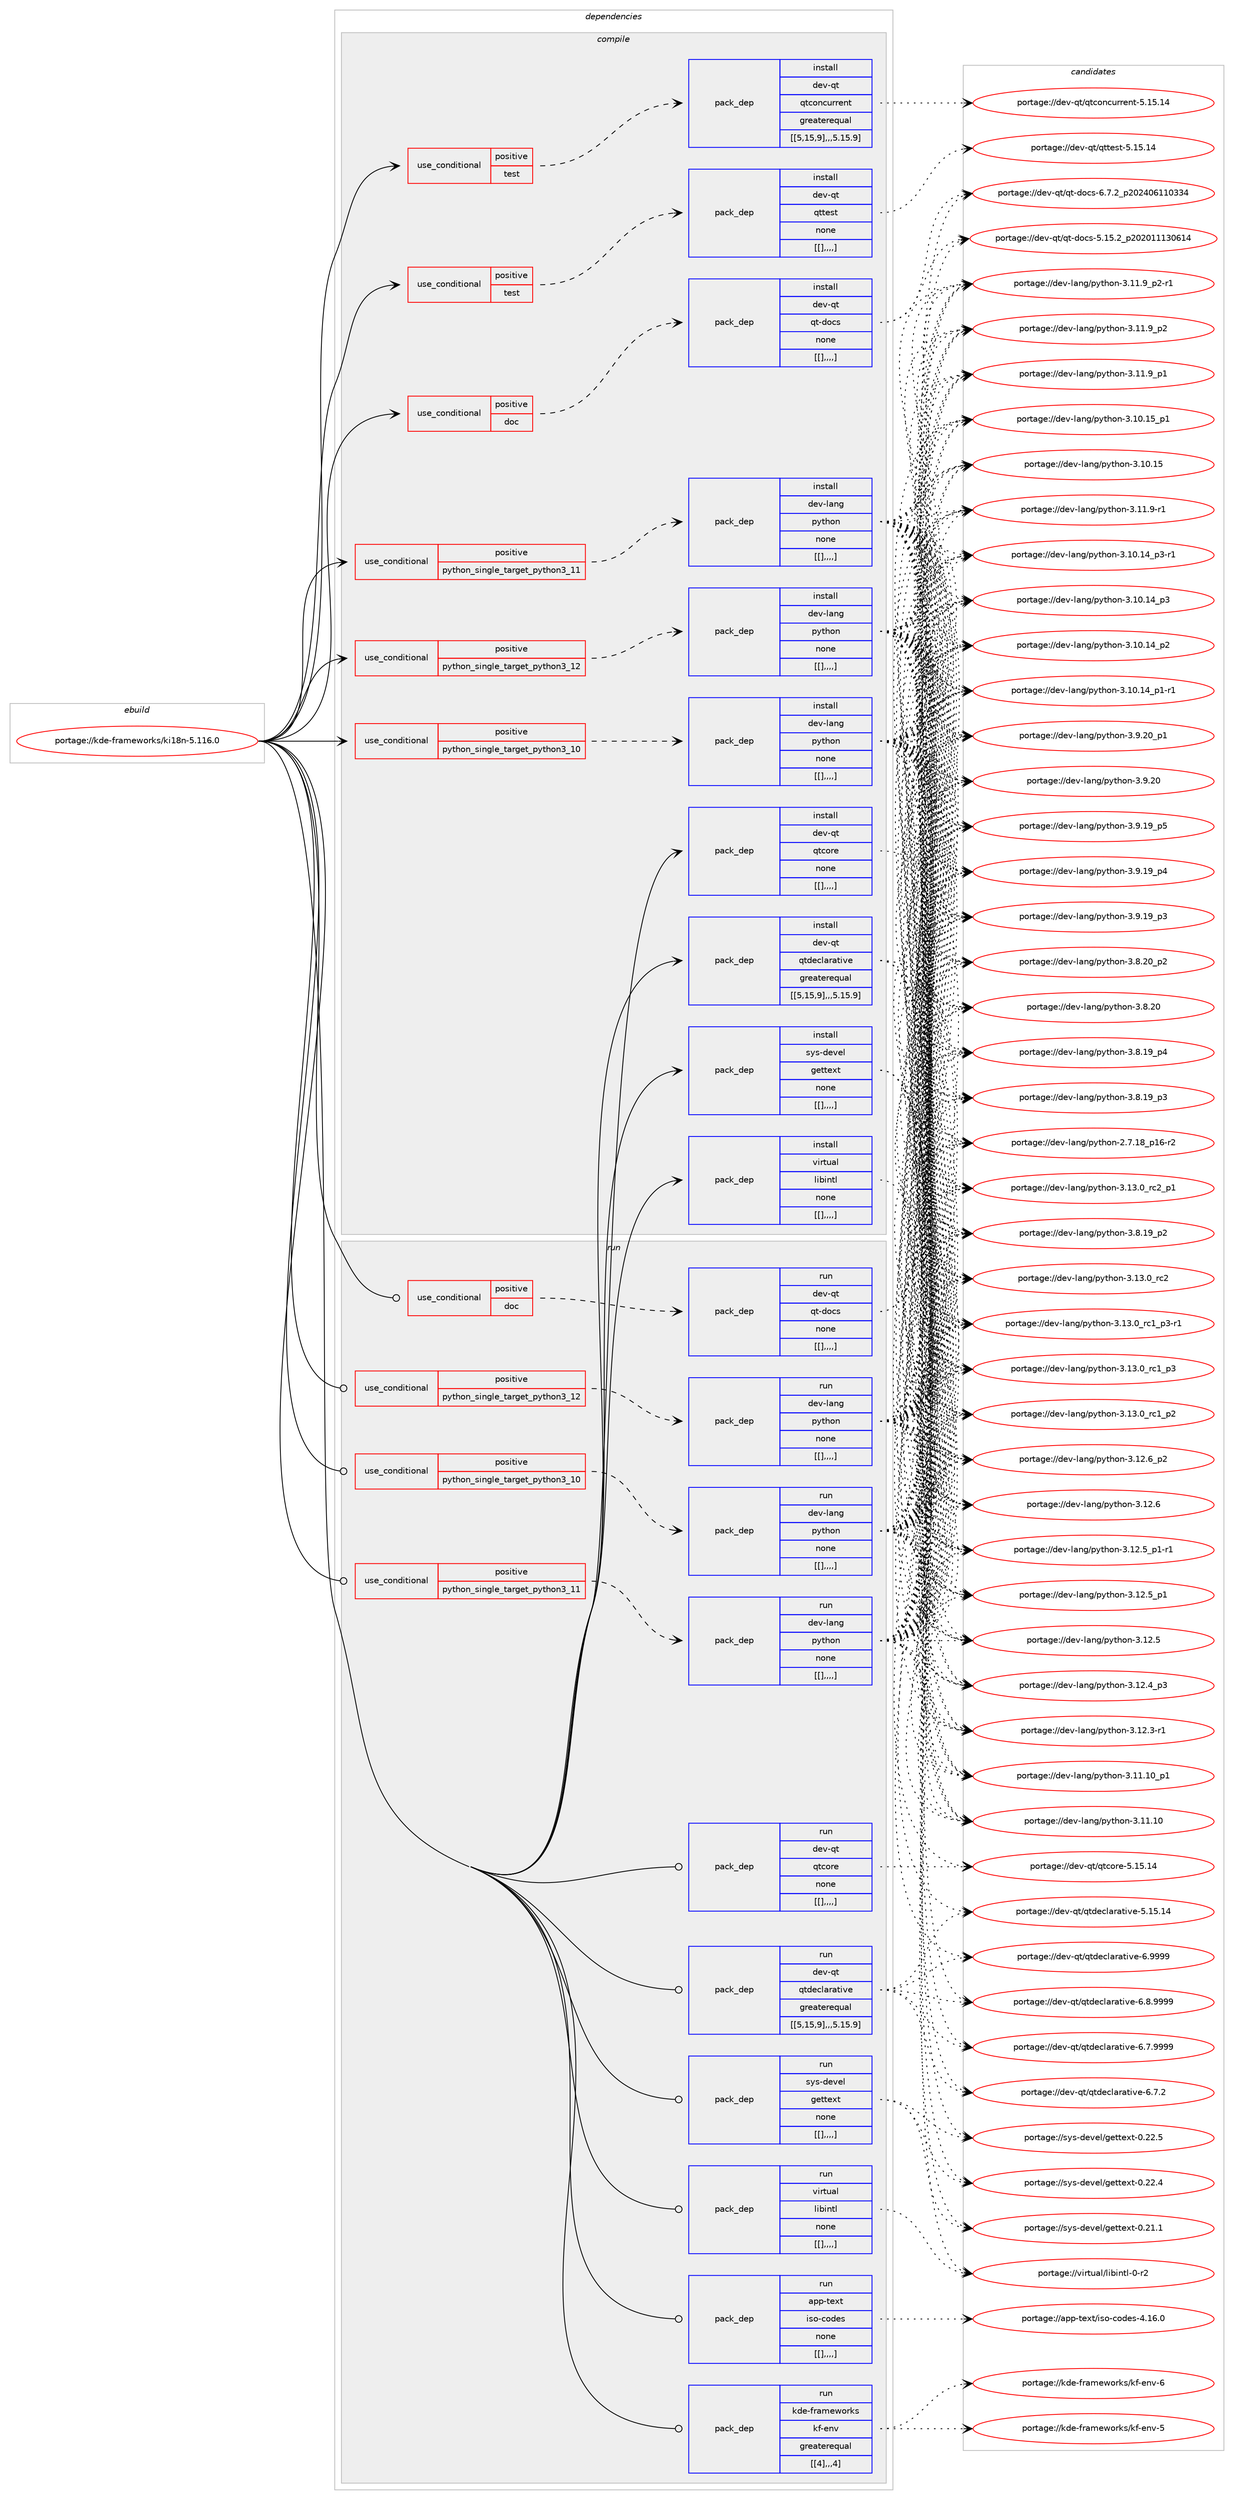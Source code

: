 digraph prolog {

# *************
# Graph options
# *************

newrank=true;
concentrate=true;
compound=true;
graph [rankdir=LR,fontname=Helvetica,fontsize=10,ranksep=1.5];#, ranksep=2.5, nodesep=0.2];
edge  [arrowhead=vee];
node  [fontname=Helvetica,fontsize=10];

# **********
# The ebuild
# **********

subgraph cluster_leftcol {
color=gray;
label=<<i>ebuild</i>>;
id [label="portage://kde-frameworks/ki18n-5.116.0", color=red, width=4, href="../kde-frameworks/ki18n-5.116.0.svg"];
}

# ****************
# The dependencies
# ****************

subgraph cluster_midcol {
color=gray;
label=<<i>dependencies</i>>;
subgraph cluster_compile {
fillcolor="#eeeeee";
style=filled;
label=<<i>compile</i>>;
subgraph cond70800 {
dependency272416 [label=<<TABLE BORDER="0" CELLBORDER="1" CELLSPACING="0" CELLPADDING="4"><TR><TD ROWSPAN="3" CELLPADDING="10">use_conditional</TD></TR><TR><TD>positive</TD></TR><TR><TD>doc</TD></TR></TABLE>>, shape=none, color=red];
subgraph pack199564 {
dependency272417 [label=<<TABLE BORDER="0" CELLBORDER="1" CELLSPACING="0" CELLPADDING="4" WIDTH="220"><TR><TD ROWSPAN="6" CELLPADDING="30">pack_dep</TD></TR><TR><TD WIDTH="110">install</TD></TR><TR><TD>dev-qt</TD></TR><TR><TD>qt-docs</TD></TR><TR><TD>none</TD></TR><TR><TD>[[],,,,]</TD></TR></TABLE>>, shape=none, color=blue];
}
dependency272416:e -> dependency272417:w [weight=20,style="dashed",arrowhead="vee"];
}
id:e -> dependency272416:w [weight=20,style="solid",arrowhead="vee"];
subgraph cond70801 {
dependency272418 [label=<<TABLE BORDER="0" CELLBORDER="1" CELLSPACING="0" CELLPADDING="4"><TR><TD ROWSPAN="3" CELLPADDING="10">use_conditional</TD></TR><TR><TD>positive</TD></TR><TR><TD>python_single_target_python3_10</TD></TR></TABLE>>, shape=none, color=red];
subgraph pack199565 {
dependency272419 [label=<<TABLE BORDER="0" CELLBORDER="1" CELLSPACING="0" CELLPADDING="4" WIDTH="220"><TR><TD ROWSPAN="6" CELLPADDING="30">pack_dep</TD></TR><TR><TD WIDTH="110">install</TD></TR><TR><TD>dev-lang</TD></TR><TR><TD>python</TD></TR><TR><TD>none</TD></TR><TR><TD>[[],,,,]</TD></TR></TABLE>>, shape=none, color=blue];
}
dependency272418:e -> dependency272419:w [weight=20,style="dashed",arrowhead="vee"];
}
id:e -> dependency272418:w [weight=20,style="solid",arrowhead="vee"];
subgraph cond70802 {
dependency272420 [label=<<TABLE BORDER="0" CELLBORDER="1" CELLSPACING="0" CELLPADDING="4"><TR><TD ROWSPAN="3" CELLPADDING="10">use_conditional</TD></TR><TR><TD>positive</TD></TR><TR><TD>python_single_target_python3_11</TD></TR></TABLE>>, shape=none, color=red];
subgraph pack199566 {
dependency272421 [label=<<TABLE BORDER="0" CELLBORDER="1" CELLSPACING="0" CELLPADDING="4" WIDTH="220"><TR><TD ROWSPAN="6" CELLPADDING="30">pack_dep</TD></TR><TR><TD WIDTH="110">install</TD></TR><TR><TD>dev-lang</TD></TR><TR><TD>python</TD></TR><TR><TD>none</TD></TR><TR><TD>[[],,,,]</TD></TR></TABLE>>, shape=none, color=blue];
}
dependency272420:e -> dependency272421:w [weight=20,style="dashed",arrowhead="vee"];
}
id:e -> dependency272420:w [weight=20,style="solid",arrowhead="vee"];
subgraph cond70803 {
dependency272422 [label=<<TABLE BORDER="0" CELLBORDER="1" CELLSPACING="0" CELLPADDING="4"><TR><TD ROWSPAN="3" CELLPADDING="10">use_conditional</TD></TR><TR><TD>positive</TD></TR><TR><TD>python_single_target_python3_12</TD></TR></TABLE>>, shape=none, color=red];
subgraph pack199567 {
dependency272423 [label=<<TABLE BORDER="0" CELLBORDER="1" CELLSPACING="0" CELLPADDING="4" WIDTH="220"><TR><TD ROWSPAN="6" CELLPADDING="30">pack_dep</TD></TR><TR><TD WIDTH="110">install</TD></TR><TR><TD>dev-lang</TD></TR><TR><TD>python</TD></TR><TR><TD>none</TD></TR><TR><TD>[[],,,,]</TD></TR></TABLE>>, shape=none, color=blue];
}
dependency272422:e -> dependency272423:w [weight=20,style="dashed",arrowhead="vee"];
}
id:e -> dependency272422:w [weight=20,style="solid",arrowhead="vee"];
subgraph cond70804 {
dependency272424 [label=<<TABLE BORDER="0" CELLBORDER="1" CELLSPACING="0" CELLPADDING="4"><TR><TD ROWSPAN="3" CELLPADDING="10">use_conditional</TD></TR><TR><TD>positive</TD></TR><TR><TD>test</TD></TR></TABLE>>, shape=none, color=red];
subgraph pack199568 {
dependency272425 [label=<<TABLE BORDER="0" CELLBORDER="1" CELLSPACING="0" CELLPADDING="4" WIDTH="220"><TR><TD ROWSPAN="6" CELLPADDING="30">pack_dep</TD></TR><TR><TD WIDTH="110">install</TD></TR><TR><TD>dev-qt</TD></TR><TR><TD>qtconcurrent</TD></TR><TR><TD>greaterequal</TD></TR><TR><TD>[[5,15,9],,,5.15.9]</TD></TR></TABLE>>, shape=none, color=blue];
}
dependency272424:e -> dependency272425:w [weight=20,style="dashed",arrowhead="vee"];
}
id:e -> dependency272424:w [weight=20,style="solid",arrowhead="vee"];
subgraph cond70805 {
dependency272426 [label=<<TABLE BORDER="0" CELLBORDER="1" CELLSPACING="0" CELLPADDING="4"><TR><TD ROWSPAN="3" CELLPADDING="10">use_conditional</TD></TR><TR><TD>positive</TD></TR><TR><TD>test</TD></TR></TABLE>>, shape=none, color=red];
subgraph pack199569 {
dependency272427 [label=<<TABLE BORDER="0" CELLBORDER="1" CELLSPACING="0" CELLPADDING="4" WIDTH="220"><TR><TD ROWSPAN="6" CELLPADDING="30">pack_dep</TD></TR><TR><TD WIDTH="110">install</TD></TR><TR><TD>dev-qt</TD></TR><TR><TD>qttest</TD></TR><TR><TD>none</TD></TR><TR><TD>[[],,,,]</TD></TR></TABLE>>, shape=none, color=blue];
}
dependency272426:e -> dependency272427:w [weight=20,style="dashed",arrowhead="vee"];
}
id:e -> dependency272426:w [weight=20,style="solid",arrowhead="vee"];
subgraph pack199570 {
dependency272428 [label=<<TABLE BORDER="0" CELLBORDER="1" CELLSPACING="0" CELLPADDING="4" WIDTH="220"><TR><TD ROWSPAN="6" CELLPADDING="30">pack_dep</TD></TR><TR><TD WIDTH="110">install</TD></TR><TR><TD>dev-qt</TD></TR><TR><TD>qtcore</TD></TR><TR><TD>none</TD></TR><TR><TD>[[],,,,]</TD></TR></TABLE>>, shape=none, color=blue];
}
id:e -> dependency272428:w [weight=20,style="solid",arrowhead="vee"];
subgraph pack199571 {
dependency272429 [label=<<TABLE BORDER="0" CELLBORDER="1" CELLSPACING="0" CELLPADDING="4" WIDTH="220"><TR><TD ROWSPAN="6" CELLPADDING="30">pack_dep</TD></TR><TR><TD WIDTH="110">install</TD></TR><TR><TD>dev-qt</TD></TR><TR><TD>qtdeclarative</TD></TR><TR><TD>greaterequal</TD></TR><TR><TD>[[5,15,9],,,5.15.9]</TD></TR></TABLE>>, shape=none, color=blue];
}
id:e -> dependency272429:w [weight=20,style="solid",arrowhead="vee"];
subgraph pack199572 {
dependency272430 [label=<<TABLE BORDER="0" CELLBORDER="1" CELLSPACING="0" CELLPADDING="4" WIDTH="220"><TR><TD ROWSPAN="6" CELLPADDING="30">pack_dep</TD></TR><TR><TD WIDTH="110">install</TD></TR><TR><TD>sys-devel</TD></TR><TR><TD>gettext</TD></TR><TR><TD>none</TD></TR><TR><TD>[[],,,,]</TD></TR></TABLE>>, shape=none, color=blue];
}
id:e -> dependency272430:w [weight=20,style="solid",arrowhead="vee"];
subgraph pack199573 {
dependency272431 [label=<<TABLE BORDER="0" CELLBORDER="1" CELLSPACING="0" CELLPADDING="4" WIDTH="220"><TR><TD ROWSPAN="6" CELLPADDING="30">pack_dep</TD></TR><TR><TD WIDTH="110">install</TD></TR><TR><TD>virtual</TD></TR><TR><TD>libintl</TD></TR><TR><TD>none</TD></TR><TR><TD>[[],,,,]</TD></TR></TABLE>>, shape=none, color=blue];
}
id:e -> dependency272431:w [weight=20,style="solid",arrowhead="vee"];
}
subgraph cluster_compileandrun {
fillcolor="#eeeeee";
style=filled;
label=<<i>compile and run</i>>;
}
subgraph cluster_run {
fillcolor="#eeeeee";
style=filled;
label=<<i>run</i>>;
subgraph cond70806 {
dependency272432 [label=<<TABLE BORDER="0" CELLBORDER="1" CELLSPACING="0" CELLPADDING="4"><TR><TD ROWSPAN="3" CELLPADDING="10">use_conditional</TD></TR><TR><TD>positive</TD></TR><TR><TD>doc</TD></TR></TABLE>>, shape=none, color=red];
subgraph pack199574 {
dependency272433 [label=<<TABLE BORDER="0" CELLBORDER="1" CELLSPACING="0" CELLPADDING="4" WIDTH="220"><TR><TD ROWSPAN="6" CELLPADDING="30">pack_dep</TD></TR><TR><TD WIDTH="110">run</TD></TR><TR><TD>dev-qt</TD></TR><TR><TD>qt-docs</TD></TR><TR><TD>none</TD></TR><TR><TD>[[],,,,]</TD></TR></TABLE>>, shape=none, color=blue];
}
dependency272432:e -> dependency272433:w [weight=20,style="dashed",arrowhead="vee"];
}
id:e -> dependency272432:w [weight=20,style="solid",arrowhead="odot"];
subgraph cond70807 {
dependency272434 [label=<<TABLE BORDER="0" CELLBORDER="1" CELLSPACING="0" CELLPADDING="4"><TR><TD ROWSPAN="3" CELLPADDING="10">use_conditional</TD></TR><TR><TD>positive</TD></TR><TR><TD>python_single_target_python3_10</TD></TR></TABLE>>, shape=none, color=red];
subgraph pack199575 {
dependency272435 [label=<<TABLE BORDER="0" CELLBORDER="1" CELLSPACING="0" CELLPADDING="4" WIDTH="220"><TR><TD ROWSPAN="6" CELLPADDING="30">pack_dep</TD></TR><TR><TD WIDTH="110">run</TD></TR><TR><TD>dev-lang</TD></TR><TR><TD>python</TD></TR><TR><TD>none</TD></TR><TR><TD>[[],,,,]</TD></TR></TABLE>>, shape=none, color=blue];
}
dependency272434:e -> dependency272435:w [weight=20,style="dashed",arrowhead="vee"];
}
id:e -> dependency272434:w [weight=20,style="solid",arrowhead="odot"];
subgraph cond70808 {
dependency272436 [label=<<TABLE BORDER="0" CELLBORDER="1" CELLSPACING="0" CELLPADDING="4"><TR><TD ROWSPAN="3" CELLPADDING="10">use_conditional</TD></TR><TR><TD>positive</TD></TR><TR><TD>python_single_target_python3_11</TD></TR></TABLE>>, shape=none, color=red];
subgraph pack199576 {
dependency272437 [label=<<TABLE BORDER="0" CELLBORDER="1" CELLSPACING="0" CELLPADDING="4" WIDTH="220"><TR><TD ROWSPAN="6" CELLPADDING="30">pack_dep</TD></TR><TR><TD WIDTH="110">run</TD></TR><TR><TD>dev-lang</TD></TR><TR><TD>python</TD></TR><TR><TD>none</TD></TR><TR><TD>[[],,,,]</TD></TR></TABLE>>, shape=none, color=blue];
}
dependency272436:e -> dependency272437:w [weight=20,style="dashed",arrowhead="vee"];
}
id:e -> dependency272436:w [weight=20,style="solid",arrowhead="odot"];
subgraph cond70809 {
dependency272438 [label=<<TABLE BORDER="0" CELLBORDER="1" CELLSPACING="0" CELLPADDING="4"><TR><TD ROWSPAN="3" CELLPADDING="10">use_conditional</TD></TR><TR><TD>positive</TD></TR><TR><TD>python_single_target_python3_12</TD></TR></TABLE>>, shape=none, color=red];
subgraph pack199577 {
dependency272439 [label=<<TABLE BORDER="0" CELLBORDER="1" CELLSPACING="0" CELLPADDING="4" WIDTH="220"><TR><TD ROWSPAN="6" CELLPADDING="30">pack_dep</TD></TR><TR><TD WIDTH="110">run</TD></TR><TR><TD>dev-lang</TD></TR><TR><TD>python</TD></TR><TR><TD>none</TD></TR><TR><TD>[[],,,,]</TD></TR></TABLE>>, shape=none, color=blue];
}
dependency272438:e -> dependency272439:w [weight=20,style="dashed",arrowhead="vee"];
}
id:e -> dependency272438:w [weight=20,style="solid",arrowhead="odot"];
subgraph pack199578 {
dependency272440 [label=<<TABLE BORDER="0" CELLBORDER="1" CELLSPACING="0" CELLPADDING="4" WIDTH="220"><TR><TD ROWSPAN="6" CELLPADDING="30">pack_dep</TD></TR><TR><TD WIDTH="110">run</TD></TR><TR><TD>app-text</TD></TR><TR><TD>iso-codes</TD></TR><TR><TD>none</TD></TR><TR><TD>[[],,,,]</TD></TR></TABLE>>, shape=none, color=blue];
}
id:e -> dependency272440:w [weight=20,style="solid",arrowhead="odot"];
subgraph pack199579 {
dependency272441 [label=<<TABLE BORDER="0" CELLBORDER="1" CELLSPACING="0" CELLPADDING="4" WIDTH="220"><TR><TD ROWSPAN="6" CELLPADDING="30">pack_dep</TD></TR><TR><TD WIDTH="110">run</TD></TR><TR><TD>dev-qt</TD></TR><TR><TD>qtcore</TD></TR><TR><TD>none</TD></TR><TR><TD>[[],,,,]</TD></TR></TABLE>>, shape=none, color=blue];
}
id:e -> dependency272441:w [weight=20,style="solid",arrowhead="odot"];
subgraph pack199580 {
dependency272442 [label=<<TABLE BORDER="0" CELLBORDER="1" CELLSPACING="0" CELLPADDING="4" WIDTH="220"><TR><TD ROWSPAN="6" CELLPADDING="30">pack_dep</TD></TR><TR><TD WIDTH="110">run</TD></TR><TR><TD>dev-qt</TD></TR><TR><TD>qtdeclarative</TD></TR><TR><TD>greaterequal</TD></TR><TR><TD>[[5,15,9],,,5.15.9]</TD></TR></TABLE>>, shape=none, color=blue];
}
id:e -> dependency272442:w [weight=20,style="solid",arrowhead="odot"];
subgraph pack199581 {
dependency272443 [label=<<TABLE BORDER="0" CELLBORDER="1" CELLSPACING="0" CELLPADDING="4" WIDTH="220"><TR><TD ROWSPAN="6" CELLPADDING="30">pack_dep</TD></TR><TR><TD WIDTH="110">run</TD></TR><TR><TD>kde-frameworks</TD></TR><TR><TD>kf-env</TD></TR><TR><TD>greaterequal</TD></TR><TR><TD>[[4],,,4]</TD></TR></TABLE>>, shape=none, color=blue];
}
id:e -> dependency272443:w [weight=20,style="solid",arrowhead="odot"];
subgraph pack199582 {
dependency272444 [label=<<TABLE BORDER="0" CELLBORDER="1" CELLSPACING="0" CELLPADDING="4" WIDTH="220"><TR><TD ROWSPAN="6" CELLPADDING="30">pack_dep</TD></TR><TR><TD WIDTH="110">run</TD></TR><TR><TD>sys-devel</TD></TR><TR><TD>gettext</TD></TR><TR><TD>none</TD></TR><TR><TD>[[],,,,]</TD></TR></TABLE>>, shape=none, color=blue];
}
id:e -> dependency272444:w [weight=20,style="solid",arrowhead="odot"];
subgraph pack199583 {
dependency272445 [label=<<TABLE BORDER="0" CELLBORDER="1" CELLSPACING="0" CELLPADDING="4" WIDTH="220"><TR><TD ROWSPAN="6" CELLPADDING="30">pack_dep</TD></TR><TR><TD WIDTH="110">run</TD></TR><TR><TD>virtual</TD></TR><TR><TD>libintl</TD></TR><TR><TD>none</TD></TR><TR><TD>[[],,,,]</TD></TR></TABLE>>, shape=none, color=blue];
}
id:e -> dependency272445:w [weight=20,style="solid",arrowhead="odot"];
}
}

# **************
# The candidates
# **************

subgraph cluster_choices {
rank=same;
color=gray;
label=<<i>candidates</i>>;

subgraph choice199564 {
color=black;
nodesep=1;
choice1001011184511311647113116451001119911545544655465095112504850524854494948515152 [label="portage://dev-qt/qt-docs-6.7.2_p202406110334", color=red, width=4,href="../dev-qt/qt-docs-6.7.2_p202406110334.svg"];
choice100101118451131164711311645100111991154553464953465095112504850484949495148544952 [label="portage://dev-qt/qt-docs-5.15.2_p202011130614", color=red, width=4,href="../dev-qt/qt-docs-5.15.2_p202011130614.svg"];
dependency272417:e -> choice1001011184511311647113116451001119911545544655465095112504850524854494948515152:w [style=dotted,weight="100"];
dependency272417:e -> choice100101118451131164711311645100111991154553464953465095112504850484949495148544952:w [style=dotted,weight="100"];
}
subgraph choice199565 {
color=black;
nodesep=1;
choice100101118451089711010347112121116104111110455146495146489511499509511249 [label="portage://dev-lang/python-3.13.0_rc2_p1", color=red, width=4,href="../dev-lang/python-3.13.0_rc2_p1.svg"];
choice10010111845108971101034711212111610411111045514649514648951149950 [label="portage://dev-lang/python-3.13.0_rc2", color=red, width=4,href="../dev-lang/python-3.13.0_rc2.svg"];
choice1001011184510897110103471121211161041111104551464951464895114994995112514511449 [label="portage://dev-lang/python-3.13.0_rc1_p3-r1", color=red, width=4,href="../dev-lang/python-3.13.0_rc1_p3-r1.svg"];
choice100101118451089711010347112121116104111110455146495146489511499499511251 [label="portage://dev-lang/python-3.13.0_rc1_p3", color=red, width=4,href="../dev-lang/python-3.13.0_rc1_p3.svg"];
choice100101118451089711010347112121116104111110455146495146489511499499511250 [label="portage://dev-lang/python-3.13.0_rc1_p2", color=red, width=4,href="../dev-lang/python-3.13.0_rc1_p2.svg"];
choice100101118451089711010347112121116104111110455146495046549511250 [label="portage://dev-lang/python-3.12.6_p2", color=red, width=4,href="../dev-lang/python-3.12.6_p2.svg"];
choice10010111845108971101034711212111610411111045514649504654 [label="portage://dev-lang/python-3.12.6", color=red, width=4,href="../dev-lang/python-3.12.6.svg"];
choice1001011184510897110103471121211161041111104551464950465395112494511449 [label="portage://dev-lang/python-3.12.5_p1-r1", color=red, width=4,href="../dev-lang/python-3.12.5_p1-r1.svg"];
choice100101118451089711010347112121116104111110455146495046539511249 [label="portage://dev-lang/python-3.12.5_p1", color=red, width=4,href="../dev-lang/python-3.12.5_p1.svg"];
choice10010111845108971101034711212111610411111045514649504653 [label="portage://dev-lang/python-3.12.5", color=red, width=4,href="../dev-lang/python-3.12.5.svg"];
choice100101118451089711010347112121116104111110455146495046529511251 [label="portage://dev-lang/python-3.12.4_p3", color=red, width=4,href="../dev-lang/python-3.12.4_p3.svg"];
choice100101118451089711010347112121116104111110455146495046514511449 [label="portage://dev-lang/python-3.12.3-r1", color=red, width=4,href="../dev-lang/python-3.12.3-r1.svg"];
choice10010111845108971101034711212111610411111045514649494649489511249 [label="portage://dev-lang/python-3.11.10_p1", color=red, width=4,href="../dev-lang/python-3.11.10_p1.svg"];
choice1001011184510897110103471121211161041111104551464949464948 [label="portage://dev-lang/python-3.11.10", color=red, width=4,href="../dev-lang/python-3.11.10.svg"];
choice1001011184510897110103471121211161041111104551464949465795112504511449 [label="portage://dev-lang/python-3.11.9_p2-r1", color=red, width=4,href="../dev-lang/python-3.11.9_p2-r1.svg"];
choice100101118451089711010347112121116104111110455146494946579511250 [label="portage://dev-lang/python-3.11.9_p2", color=red, width=4,href="../dev-lang/python-3.11.9_p2.svg"];
choice100101118451089711010347112121116104111110455146494946579511249 [label="portage://dev-lang/python-3.11.9_p1", color=red, width=4,href="../dev-lang/python-3.11.9_p1.svg"];
choice100101118451089711010347112121116104111110455146494946574511449 [label="portage://dev-lang/python-3.11.9-r1", color=red, width=4,href="../dev-lang/python-3.11.9-r1.svg"];
choice10010111845108971101034711212111610411111045514649484649539511249 [label="portage://dev-lang/python-3.10.15_p1", color=red, width=4,href="../dev-lang/python-3.10.15_p1.svg"];
choice1001011184510897110103471121211161041111104551464948464953 [label="portage://dev-lang/python-3.10.15", color=red, width=4,href="../dev-lang/python-3.10.15.svg"];
choice100101118451089711010347112121116104111110455146494846495295112514511449 [label="portage://dev-lang/python-3.10.14_p3-r1", color=red, width=4,href="../dev-lang/python-3.10.14_p3-r1.svg"];
choice10010111845108971101034711212111610411111045514649484649529511251 [label="portage://dev-lang/python-3.10.14_p3", color=red, width=4,href="../dev-lang/python-3.10.14_p3.svg"];
choice10010111845108971101034711212111610411111045514649484649529511250 [label="portage://dev-lang/python-3.10.14_p2", color=red, width=4,href="../dev-lang/python-3.10.14_p2.svg"];
choice100101118451089711010347112121116104111110455146494846495295112494511449 [label="portage://dev-lang/python-3.10.14_p1-r1", color=red, width=4,href="../dev-lang/python-3.10.14_p1-r1.svg"];
choice100101118451089711010347112121116104111110455146574650489511249 [label="portage://dev-lang/python-3.9.20_p1", color=red, width=4,href="../dev-lang/python-3.9.20_p1.svg"];
choice10010111845108971101034711212111610411111045514657465048 [label="portage://dev-lang/python-3.9.20", color=red, width=4,href="../dev-lang/python-3.9.20.svg"];
choice100101118451089711010347112121116104111110455146574649579511253 [label="portage://dev-lang/python-3.9.19_p5", color=red, width=4,href="../dev-lang/python-3.9.19_p5.svg"];
choice100101118451089711010347112121116104111110455146574649579511252 [label="portage://dev-lang/python-3.9.19_p4", color=red, width=4,href="../dev-lang/python-3.9.19_p4.svg"];
choice100101118451089711010347112121116104111110455146574649579511251 [label="portage://dev-lang/python-3.9.19_p3", color=red, width=4,href="../dev-lang/python-3.9.19_p3.svg"];
choice100101118451089711010347112121116104111110455146564650489511250 [label="portage://dev-lang/python-3.8.20_p2", color=red, width=4,href="../dev-lang/python-3.8.20_p2.svg"];
choice10010111845108971101034711212111610411111045514656465048 [label="portage://dev-lang/python-3.8.20", color=red, width=4,href="../dev-lang/python-3.8.20.svg"];
choice100101118451089711010347112121116104111110455146564649579511252 [label="portage://dev-lang/python-3.8.19_p4", color=red, width=4,href="../dev-lang/python-3.8.19_p4.svg"];
choice100101118451089711010347112121116104111110455146564649579511251 [label="portage://dev-lang/python-3.8.19_p3", color=red, width=4,href="../dev-lang/python-3.8.19_p3.svg"];
choice100101118451089711010347112121116104111110455146564649579511250 [label="portage://dev-lang/python-3.8.19_p2", color=red, width=4,href="../dev-lang/python-3.8.19_p2.svg"];
choice100101118451089711010347112121116104111110455046554649569511249544511450 [label="portage://dev-lang/python-2.7.18_p16-r2", color=red, width=4,href="../dev-lang/python-2.7.18_p16-r2.svg"];
dependency272419:e -> choice100101118451089711010347112121116104111110455146495146489511499509511249:w [style=dotted,weight="100"];
dependency272419:e -> choice10010111845108971101034711212111610411111045514649514648951149950:w [style=dotted,weight="100"];
dependency272419:e -> choice1001011184510897110103471121211161041111104551464951464895114994995112514511449:w [style=dotted,weight="100"];
dependency272419:e -> choice100101118451089711010347112121116104111110455146495146489511499499511251:w [style=dotted,weight="100"];
dependency272419:e -> choice100101118451089711010347112121116104111110455146495146489511499499511250:w [style=dotted,weight="100"];
dependency272419:e -> choice100101118451089711010347112121116104111110455146495046549511250:w [style=dotted,weight="100"];
dependency272419:e -> choice10010111845108971101034711212111610411111045514649504654:w [style=dotted,weight="100"];
dependency272419:e -> choice1001011184510897110103471121211161041111104551464950465395112494511449:w [style=dotted,weight="100"];
dependency272419:e -> choice100101118451089711010347112121116104111110455146495046539511249:w [style=dotted,weight="100"];
dependency272419:e -> choice10010111845108971101034711212111610411111045514649504653:w [style=dotted,weight="100"];
dependency272419:e -> choice100101118451089711010347112121116104111110455146495046529511251:w [style=dotted,weight="100"];
dependency272419:e -> choice100101118451089711010347112121116104111110455146495046514511449:w [style=dotted,weight="100"];
dependency272419:e -> choice10010111845108971101034711212111610411111045514649494649489511249:w [style=dotted,weight="100"];
dependency272419:e -> choice1001011184510897110103471121211161041111104551464949464948:w [style=dotted,weight="100"];
dependency272419:e -> choice1001011184510897110103471121211161041111104551464949465795112504511449:w [style=dotted,weight="100"];
dependency272419:e -> choice100101118451089711010347112121116104111110455146494946579511250:w [style=dotted,weight="100"];
dependency272419:e -> choice100101118451089711010347112121116104111110455146494946579511249:w [style=dotted,weight="100"];
dependency272419:e -> choice100101118451089711010347112121116104111110455146494946574511449:w [style=dotted,weight="100"];
dependency272419:e -> choice10010111845108971101034711212111610411111045514649484649539511249:w [style=dotted,weight="100"];
dependency272419:e -> choice1001011184510897110103471121211161041111104551464948464953:w [style=dotted,weight="100"];
dependency272419:e -> choice100101118451089711010347112121116104111110455146494846495295112514511449:w [style=dotted,weight="100"];
dependency272419:e -> choice10010111845108971101034711212111610411111045514649484649529511251:w [style=dotted,weight="100"];
dependency272419:e -> choice10010111845108971101034711212111610411111045514649484649529511250:w [style=dotted,weight="100"];
dependency272419:e -> choice100101118451089711010347112121116104111110455146494846495295112494511449:w [style=dotted,weight="100"];
dependency272419:e -> choice100101118451089711010347112121116104111110455146574650489511249:w [style=dotted,weight="100"];
dependency272419:e -> choice10010111845108971101034711212111610411111045514657465048:w [style=dotted,weight="100"];
dependency272419:e -> choice100101118451089711010347112121116104111110455146574649579511253:w [style=dotted,weight="100"];
dependency272419:e -> choice100101118451089711010347112121116104111110455146574649579511252:w [style=dotted,weight="100"];
dependency272419:e -> choice100101118451089711010347112121116104111110455146574649579511251:w [style=dotted,weight="100"];
dependency272419:e -> choice100101118451089711010347112121116104111110455146564650489511250:w [style=dotted,weight="100"];
dependency272419:e -> choice10010111845108971101034711212111610411111045514656465048:w [style=dotted,weight="100"];
dependency272419:e -> choice100101118451089711010347112121116104111110455146564649579511252:w [style=dotted,weight="100"];
dependency272419:e -> choice100101118451089711010347112121116104111110455146564649579511251:w [style=dotted,weight="100"];
dependency272419:e -> choice100101118451089711010347112121116104111110455146564649579511250:w [style=dotted,weight="100"];
dependency272419:e -> choice100101118451089711010347112121116104111110455046554649569511249544511450:w [style=dotted,weight="100"];
}
subgraph choice199566 {
color=black;
nodesep=1;
choice100101118451089711010347112121116104111110455146495146489511499509511249 [label="portage://dev-lang/python-3.13.0_rc2_p1", color=red, width=4,href="../dev-lang/python-3.13.0_rc2_p1.svg"];
choice10010111845108971101034711212111610411111045514649514648951149950 [label="portage://dev-lang/python-3.13.0_rc2", color=red, width=4,href="../dev-lang/python-3.13.0_rc2.svg"];
choice1001011184510897110103471121211161041111104551464951464895114994995112514511449 [label="portage://dev-lang/python-3.13.0_rc1_p3-r1", color=red, width=4,href="../dev-lang/python-3.13.0_rc1_p3-r1.svg"];
choice100101118451089711010347112121116104111110455146495146489511499499511251 [label="portage://dev-lang/python-3.13.0_rc1_p3", color=red, width=4,href="../dev-lang/python-3.13.0_rc1_p3.svg"];
choice100101118451089711010347112121116104111110455146495146489511499499511250 [label="portage://dev-lang/python-3.13.0_rc1_p2", color=red, width=4,href="../dev-lang/python-3.13.0_rc1_p2.svg"];
choice100101118451089711010347112121116104111110455146495046549511250 [label="portage://dev-lang/python-3.12.6_p2", color=red, width=4,href="../dev-lang/python-3.12.6_p2.svg"];
choice10010111845108971101034711212111610411111045514649504654 [label="portage://dev-lang/python-3.12.6", color=red, width=4,href="../dev-lang/python-3.12.6.svg"];
choice1001011184510897110103471121211161041111104551464950465395112494511449 [label="portage://dev-lang/python-3.12.5_p1-r1", color=red, width=4,href="../dev-lang/python-3.12.5_p1-r1.svg"];
choice100101118451089711010347112121116104111110455146495046539511249 [label="portage://dev-lang/python-3.12.5_p1", color=red, width=4,href="../dev-lang/python-3.12.5_p1.svg"];
choice10010111845108971101034711212111610411111045514649504653 [label="portage://dev-lang/python-3.12.5", color=red, width=4,href="../dev-lang/python-3.12.5.svg"];
choice100101118451089711010347112121116104111110455146495046529511251 [label="portage://dev-lang/python-3.12.4_p3", color=red, width=4,href="../dev-lang/python-3.12.4_p3.svg"];
choice100101118451089711010347112121116104111110455146495046514511449 [label="portage://dev-lang/python-3.12.3-r1", color=red, width=4,href="../dev-lang/python-3.12.3-r1.svg"];
choice10010111845108971101034711212111610411111045514649494649489511249 [label="portage://dev-lang/python-3.11.10_p1", color=red, width=4,href="../dev-lang/python-3.11.10_p1.svg"];
choice1001011184510897110103471121211161041111104551464949464948 [label="portage://dev-lang/python-3.11.10", color=red, width=4,href="../dev-lang/python-3.11.10.svg"];
choice1001011184510897110103471121211161041111104551464949465795112504511449 [label="portage://dev-lang/python-3.11.9_p2-r1", color=red, width=4,href="../dev-lang/python-3.11.9_p2-r1.svg"];
choice100101118451089711010347112121116104111110455146494946579511250 [label="portage://dev-lang/python-3.11.9_p2", color=red, width=4,href="../dev-lang/python-3.11.9_p2.svg"];
choice100101118451089711010347112121116104111110455146494946579511249 [label="portage://dev-lang/python-3.11.9_p1", color=red, width=4,href="../dev-lang/python-3.11.9_p1.svg"];
choice100101118451089711010347112121116104111110455146494946574511449 [label="portage://dev-lang/python-3.11.9-r1", color=red, width=4,href="../dev-lang/python-3.11.9-r1.svg"];
choice10010111845108971101034711212111610411111045514649484649539511249 [label="portage://dev-lang/python-3.10.15_p1", color=red, width=4,href="../dev-lang/python-3.10.15_p1.svg"];
choice1001011184510897110103471121211161041111104551464948464953 [label="portage://dev-lang/python-3.10.15", color=red, width=4,href="../dev-lang/python-3.10.15.svg"];
choice100101118451089711010347112121116104111110455146494846495295112514511449 [label="portage://dev-lang/python-3.10.14_p3-r1", color=red, width=4,href="../dev-lang/python-3.10.14_p3-r1.svg"];
choice10010111845108971101034711212111610411111045514649484649529511251 [label="portage://dev-lang/python-3.10.14_p3", color=red, width=4,href="../dev-lang/python-3.10.14_p3.svg"];
choice10010111845108971101034711212111610411111045514649484649529511250 [label="portage://dev-lang/python-3.10.14_p2", color=red, width=4,href="../dev-lang/python-3.10.14_p2.svg"];
choice100101118451089711010347112121116104111110455146494846495295112494511449 [label="portage://dev-lang/python-3.10.14_p1-r1", color=red, width=4,href="../dev-lang/python-3.10.14_p1-r1.svg"];
choice100101118451089711010347112121116104111110455146574650489511249 [label="portage://dev-lang/python-3.9.20_p1", color=red, width=4,href="../dev-lang/python-3.9.20_p1.svg"];
choice10010111845108971101034711212111610411111045514657465048 [label="portage://dev-lang/python-3.9.20", color=red, width=4,href="../dev-lang/python-3.9.20.svg"];
choice100101118451089711010347112121116104111110455146574649579511253 [label="portage://dev-lang/python-3.9.19_p5", color=red, width=4,href="../dev-lang/python-3.9.19_p5.svg"];
choice100101118451089711010347112121116104111110455146574649579511252 [label="portage://dev-lang/python-3.9.19_p4", color=red, width=4,href="../dev-lang/python-3.9.19_p4.svg"];
choice100101118451089711010347112121116104111110455146574649579511251 [label="portage://dev-lang/python-3.9.19_p3", color=red, width=4,href="../dev-lang/python-3.9.19_p3.svg"];
choice100101118451089711010347112121116104111110455146564650489511250 [label="portage://dev-lang/python-3.8.20_p2", color=red, width=4,href="../dev-lang/python-3.8.20_p2.svg"];
choice10010111845108971101034711212111610411111045514656465048 [label="portage://dev-lang/python-3.8.20", color=red, width=4,href="../dev-lang/python-3.8.20.svg"];
choice100101118451089711010347112121116104111110455146564649579511252 [label="portage://dev-lang/python-3.8.19_p4", color=red, width=4,href="../dev-lang/python-3.8.19_p4.svg"];
choice100101118451089711010347112121116104111110455146564649579511251 [label="portage://dev-lang/python-3.8.19_p3", color=red, width=4,href="../dev-lang/python-3.8.19_p3.svg"];
choice100101118451089711010347112121116104111110455146564649579511250 [label="portage://dev-lang/python-3.8.19_p2", color=red, width=4,href="../dev-lang/python-3.8.19_p2.svg"];
choice100101118451089711010347112121116104111110455046554649569511249544511450 [label="portage://dev-lang/python-2.7.18_p16-r2", color=red, width=4,href="../dev-lang/python-2.7.18_p16-r2.svg"];
dependency272421:e -> choice100101118451089711010347112121116104111110455146495146489511499509511249:w [style=dotted,weight="100"];
dependency272421:e -> choice10010111845108971101034711212111610411111045514649514648951149950:w [style=dotted,weight="100"];
dependency272421:e -> choice1001011184510897110103471121211161041111104551464951464895114994995112514511449:w [style=dotted,weight="100"];
dependency272421:e -> choice100101118451089711010347112121116104111110455146495146489511499499511251:w [style=dotted,weight="100"];
dependency272421:e -> choice100101118451089711010347112121116104111110455146495146489511499499511250:w [style=dotted,weight="100"];
dependency272421:e -> choice100101118451089711010347112121116104111110455146495046549511250:w [style=dotted,weight="100"];
dependency272421:e -> choice10010111845108971101034711212111610411111045514649504654:w [style=dotted,weight="100"];
dependency272421:e -> choice1001011184510897110103471121211161041111104551464950465395112494511449:w [style=dotted,weight="100"];
dependency272421:e -> choice100101118451089711010347112121116104111110455146495046539511249:w [style=dotted,weight="100"];
dependency272421:e -> choice10010111845108971101034711212111610411111045514649504653:w [style=dotted,weight="100"];
dependency272421:e -> choice100101118451089711010347112121116104111110455146495046529511251:w [style=dotted,weight="100"];
dependency272421:e -> choice100101118451089711010347112121116104111110455146495046514511449:w [style=dotted,weight="100"];
dependency272421:e -> choice10010111845108971101034711212111610411111045514649494649489511249:w [style=dotted,weight="100"];
dependency272421:e -> choice1001011184510897110103471121211161041111104551464949464948:w [style=dotted,weight="100"];
dependency272421:e -> choice1001011184510897110103471121211161041111104551464949465795112504511449:w [style=dotted,weight="100"];
dependency272421:e -> choice100101118451089711010347112121116104111110455146494946579511250:w [style=dotted,weight="100"];
dependency272421:e -> choice100101118451089711010347112121116104111110455146494946579511249:w [style=dotted,weight="100"];
dependency272421:e -> choice100101118451089711010347112121116104111110455146494946574511449:w [style=dotted,weight="100"];
dependency272421:e -> choice10010111845108971101034711212111610411111045514649484649539511249:w [style=dotted,weight="100"];
dependency272421:e -> choice1001011184510897110103471121211161041111104551464948464953:w [style=dotted,weight="100"];
dependency272421:e -> choice100101118451089711010347112121116104111110455146494846495295112514511449:w [style=dotted,weight="100"];
dependency272421:e -> choice10010111845108971101034711212111610411111045514649484649529511251:w [style=dotted,weight="100"];
dependency272421:e -> choice10010111845108971101034711212111610411111045514649484649529511250:w [style=dotted,weight="100"];
dependency272421:e -> choice100101118451089711010347112121116104111110455146494846495295112494511449:w [style=dotted,weight="100"];
dependency272421:e -> choice100101118451089711010347112121116104111110455146574650489511249:w [style=dotted,weight="100"];
dependency272421:e -> choice10010111845108971101034711212111610411111045514657465048:w [style=dotted,weight="100"];
dependency272421:e -> choice100101118451089711010347112121116104111110455146574649579511253:w [style=dotted,weight="100"];
dependency272421:e -> choice100101118451089711010347112121116104111110455146574649579511252:w [style=dotted,weight="100"];
dependency272421:e -> choice100101118451089711010347112121116104111110455146574649579511251:w [style=dotted,weight="100"];
dependency272421:e -> choice100101118451089711010347112121116104111110455146564650489511250:w [style=dotted,weight="100"];
dependency272421:e -> choice10010111845108971101034711212111610411111045514656465048:w [style=dotted,weight="100"];
dependency272421:e -> choice100101118451089711010347112121116104111110455146564649579511252:w [style=dotted,weight="100"];
dependency272421:e -> choice100101118451089711010347112121116104111110455146564649579511251:w [style=dotted,weight="100"];
dependency272421:e -> choice100101118451089711010347112121116104111110455146564649579511250:w [style=dotted,weight="100"];
dependency272421:e -> choice100101118451089711010347112121116104111110455046554649569511249544511450:w [style=dotted,weight="100"];
}
subgraph choice199567 {
color=black;
nodesep=1;
choice100101118451089711010347112121116104111110455146495146489511499509511249 [label="portage://dev-lang/python-3.13.0_rc2_p1", color=red, width=4,href="../dev-lang/python-3.13.0_rc2_p1.svg"];
choice10010111845108971101034711212111610411111045514649514648951149950 [label="portage://dev-lang/python-3.13.0_rc2", color=red, width=4,href="../dev-lang/python-3.13.0_rc2.svg"];
choice1001011184510897110103471121211161041111104551464951464895114994995112514511449 [label="portage://dev-lang/python-3.13.0_rc1_p3-r1", color=red, width=4,href="../dev-lang/python-3.13.0_rc1_p3-r1.svg"];
choice100101118451089711010347112121116104111110455146495146489511499499511251 [label="portage://dev-lang/python-3.13.0_rc1_p3", color=red, width=4,href="../dev-lang/python-3.13.0_rc1_p3.svg"];
choice100101118451089711010347112121116104111110455146495146489511499499511250 [label="portage://dev-lang/python-3.13.0_rc1_p2", color=red, width=4,href="../dev-lang/python-3.13.0_rc1_p2.svg"];
choice100101118451089711010347112121116104111110455146495046549511250 [label="portage://dev-lang/python-3.12.6_p2", color=red, width=4,href="../dev-lang/python-3.12.6_p2.svg"];
choice10010111845108971101034711212111610411111045514649504654 [label="portage://dev-lang/python-3.12.6", color=red, width=4,href="../dev-lang/python-3.12.6.svg"];
choice1001011184510897110103471121211161041111104551464950465395112494511449 [label="portage://dev-lang/python-3.12.5_p1-r1", color=red, width=4,href="../dev-lang/python-3.12.5_p1-r1.svg"];
choice100101118451089711010347112121116104111110455146495046539511249 [label="portage://dev-lang/python-3.12.5_p1", color=red, width=4,href="../dev-lang/python-3.12.5_p1.svg"];
choice10010111845108971101034711212111610411111045514649504653 [label="portage://dev-lang/python-3.12.5", color=red, width=4,href="../dev-lang/python-3.12.5.svg"];
choice100101118451089711010347112121116104111110455146495046529511251 [label="portage://dev-lang/python-3.12.4_p3", color=red, width=4,href="../dev-lang/python-3.12.4_p3.svg"];
choice100101118451089711010347112121116104111110455146495046514511449 [label="portage://dev-lang/python-3.12.3-r1", color=red, width=4,href="../dev-lang/python-3.12.3-r1.svg"];
choice10010111845108971101034711212111610411111045514649494649489511249 [label="portage://dev-lang/python-3.11.10_p1", color=red, width=4,href="../dev-lang/python-3.11.10_p1.svg"];
choice1001011184510897110103471121211161041111104551464949464948 [label="portage://dev-lang/python-3.11.10", color=red, width=4,href="../dev-lang/python-3.11.10.svg"];
choice1001011184510897110103471121211161041111104551464949465795112504511449 [label="portage://dev-lang/python-3.11.9_p2-r1", color=red, width=4,href="../dev-lang/python-3.11.9_p2-r1.svg"];
choice100101118451089711010347112121116104111110455146494946579511250 [label="portage://dev-lang/python-3.11.9_p2", color=red, width=4,href="../dev-lang/python-3.11.9_p2.svg"];
choice100101118451089711010347112121116104111110455146494946579511249 [label="portage://dev-lang/python-3.11.9_p1", color=red, width=4,href="../dev-lang/python-3.11.9_p1.svg"];
choice100101118451089711010347112121116104111110455146494946574511449 [label="portage://dev-lang/python-3.11.9-r1", color=red, width=4,href="../dev-lang/python-3.11.9-r1.svg"];
choice10010111845108971101034711212111610411111045514649484649539511249 [label="portage://dev-lang/python-3.10.15_p1", color=red, width=4,href="../dev-lang/python-3.10.15_p1.svg"];
choice1001011184510897110103471121211161041111104551464948464953 [label="portage://dev-lang/python-3.10.15", color=red, width=4,href="../dev-lang/python-3.10.15.svg"];
choice100101118451089711010347112121116104111110455146494846495295112514511449 [label="portage://dev-lang/python-3.10.14_p3-r1", color=red, width=4,href="../dev-lang/python-3.10.14_p3-r1.svg"];
choice10010111845108971101034711212111610411111045514649484649529511251 [label="portage://dev-lang/python-3.10.14_p3", color=red, width=4,href="../dev-lang/python-3.10.14_p3.svg"];
choice10010111845108971101034711212111610411111045514649484649529511250 [label="portage://dev-lang/python-3.10.14_p2", color=red, width=4,href="../dev-lang/python-3.10.14_p2.svg"];
choice100101118451089711010347112121116104111110455146494846495295112494511449 [label="portage://dev-lang/python-3.10.14_p1-r1", color=red, width=4,href="../dev-lang/python-3.10.14_p1-r1.svg"];
choice100101118451089711010347112121116104111110455146574650489511249 [label="portage://dev-lang/python-3.9.20_p1", color=red, width=4,href="../dev-lang/python-3.9.20_p1.svg"];
choice10010111845108971101034711212111610411111045514657465048 [label="portage://dev-lang/python-3.9.20", color=red, width=4,href="../dev-lang/python-3.9.20.svg"];
choice100101118451089711010347112121116104111110455146574649579511253 [label="portage://dev-lang/python-3.9.19_p5", color=red, width=4,href="../dev-lang/python-3.9.19_p5.svg"];
choice100101118451089711010347112121116104111110455146574649579511252 [label="portage://dev-lang/python-3.9.19_p4", color=red, width=4,href="../dev-lang/python-3.9.19_p4.svg"];
choice100101118451089711010347112121116104111110455146574649579511251 [label="portage://dev-lang/python-3.9.19_p3", color=red, width=4,href="../dev-lang/python-3.9.19_p3.svg"];
choice100101118451089711010347112121116104111110455146564650489511250 [label="portage://dev-lang/python-3.8.20_p2", color=red, width=4,href="../dev-lang/python-3.8.20_p2.svg"];
choice10010111845108971101034711212111610411111045514656465048 [label="portage://dev-lang/python-3.8.20", color=red, width=4,href="../dev-lang/python-3.8.20.svg"];
choice100101118451089711010347112121116104111110455146564649579511252 [label="portage://dev-lang/python-3.8.19_p4", color=red, width=4,href="../dev-lang/python-3.8.19_p4.svg"];
choice100101118451089711010347112121116104111110455146564649579511251 [label="portage://dev-lang/python-3.8.19_p3", color=red, width=4,href="../dev-lang/python-3.8.19_p3.svg"];
choice100101118451089711010347112121116104111110455146564649579511250 [label="portage://dev-lang/python-3.8.19_p2", color=red, width=4,href="../dev-lang/python-3.8.19_p2.svg"];
choice100101118451089711010347112121116104111110455046554649569511249544511450 [label="portage://dev-lang/python-2.7.18_p16-r2", color=red, width=4,href="../dev-lang/python-2.7.18_p16-r2.svg"];
dependency272423:e -> choice100101118451089711010347112121116104111110455146495146489511499509511249:w [style=dotted,weight="100"];
dependency272423:e -> choice10010111845108971101034711212111610411111045514649514648951149950:w [style=dotted,weight="100"];
dependency272423:e -> choice1001011184510897110103471121211161041111104551464951464895114994995112514511449:w [style=dotted,weight="100"];
dependency272423:e -> choice100101118451089711010347112121116104111110455146495146489511499499511251:w [style=dotted,weight="100"];
dependency272423:e -> choice100101118451089711010347112121116104111110455146495146489511499499511250:w [style=dotted,weight="100"];
dependency272423:e -> choice100101118451089711010347112121116104111110455146495046549511250:w [style=dotted,weight="100"];
dependency272423:e -> choice10010111845108971101034711212111610411111045514649504654:w [style=dotted,weight="100"];
dependency272423:e -> choice1001011184510897110103471121211161041111104551464950465395112494511449:w [style=dotted,weight="100"];
dependency272423:e -> choice100101118451089711010347112121116104111110455146495046539511249:w [style=dotted,weight="100"];
dependency272423:e -> choice10010111845108971101034711212111610411111045514649504653:w [style=dotted,weight="100"];
dependency272423:e -> choice100101118451089711010347112121116104111110455146495046529511251:w [style=dotted,weight="100"];
dependency272423:e -> choice100101118451089711010347112121116104111110455146495046514511449:w [style=dotted,weight="100"];
dependency272423:e -> choice10010111845108971101034711212111610411111045514649494649489511249:w [style=dotted,weight="100"];
dependency272423:e -> choice1001011184510897110103471121211161041111104551464949464948:w [style=dotted,weight="100"];
dependency272423:e -> choice1001011184510897110103471121211161041111104551464949465795112504511449:w [style=dotted,weight="100"];
dependency272423:e -> choice100101118451089711010347112121116104111110455146494946579511250:w [style=dotted,weight="100"];
dependency272423:e -> choice100101118451089711010347112121116104111110455146494946579511249:w [style=dotted,weight="100"];
dependency272423:e -> choice100101118451089711010347112121116104111110455146494946574511449:w [style=dotted,weight="100"];
dependency272423:e -> choice10010111845108971101034711212111610411111045514649484649539511249:w [style=dotted,weight="100"];
dependency272423:e -> choice1001011184510897110103471121211161041111104551464948464953:w [style=dotted,weight="100"];
dependency272423:e -> choice100101118451089711010347112121116104111110455146494846495295112514511449:w [style=dotted,weight="100"];
dependency272423:e -> choice10010111845108971101034711212111610411111045514649484649529511251:w [style=dotted,weight="100"];
dependency272423:e -> choice10010111845108971101034711212111610411111045514649484649529511250:w [style=dotted,weight="100"];
dependency272423:e -> choice100101118451089711010347112121116104111110455146494846495295112494511449:w [style=dotted,weight="100"];
dependency272423:e -> choice100101118451089711010347112121116104111110455146574650489511249:w [style=dotted,weight="100"];
dependency272423:e -> choice10010111845108971101034711212111610411111045514657465048:w [style=dotted,weight="100"];
dependency272423:e -> choice100101118451089711010347112121116104111110455146574649579511253:w [style=dotted,weight="100"];
dependency272423:e -> choice100101118451089711010347112121116104111110455146574649579511252:w [style=dotted,weight="100"];
dependency272423:e -> choice100101118451089711010347112121116104111110455146574649579511251:w [style=dotted,weight="100"];
dependency272423:e -> choice100101118451089711010347112121116104111110455146564650489511250:w [style=dotted,weight="100"];
dependency272423:e -> choice10010111845108971101034711212111610411111045514656465048:w [style=dotted,weight="100"];
dependency272423:e -> choice100101118451089711010347112121116104111110455146564649579511252:w [style=dotted,weight="100"];
dependency272423:e -> choice100101118451089711010347112121116104111110455146564649579511251:w [style=dotted,weight="100"];
dependency272423:e -> choice100101118451089711010347112121116104111110455146564649579511250:w [style=dotted,weight="100"];
dependency272423:e -> choice100101118451089711010347112121116104111110455046554649569511249544511450:w [style=dotted,weight="100"];
}
subgraph choice199568 {
color=black;
nodesep=1;
choice100101118451131164711311699111110991171141141011101164553464953464952 [label="portage://dev-qt/qtconcurrent-5.15.14", color=red, width=4,href="../dev-qt/qtconcurrent-5.15.14.svg"];
dependency272425:e -> choice100101118451131164711311699111110991171141141011101164553464953464952:w [style=dotted,weight="100"];
}
subgraph choice199569 {
color=black;
nodesep=1;
choice10010111845113116471131161161011151164553464953464952 [label="portage://dev-qt/qttest-5.15.14", color=red, width=4,href="../dev-qt/qttest-5.15.14.svg"];
dependency272427:e -> choice10010111845113116471131161161011151164553464953464952:w [style=dotted,weight="100"];
}
subgraph choice199570 {
color=black;
nodesep=1;
choice1001011184511311647113116991111141014553464953464952 [label="portage://dev-qt/qtcore-5.15.14", color=red, width=4,href="../dev-qt/qtcore-5.15.14.svg"];
dependency272428:e -> choice1001011184511311647113116991111141014553464953464952:w [style=dotted,weight="100"];
}
subgraph choice199571 {
color=black;
nodesep=1;
choice100101118451131164711311610010199108971149711610511810145544657575757 [label="portage://dev-qt/qtdeclarative-6.9999", color=red, width=4,href="../dev-qt/qtdeclarative-6.9999.svg"];
choice1001011184511311647113116100101991089711497116105118101455446564657575757 [label="portage://dev-qt/qtdeclarative-6.8.9999", color=red, width=4,href="../dev-qt/qtdeclarative-6.8.9999.svg"];
choice1001011184511311647113116100101991089711497116105118101455446554657575757 [label="portage://dev-qt/qtdeclarative-6.7.9999", color=red, width=4,href="../dev-qt/qtdeclarative-6.7.9999.svg"];
choice1001011184511311647113116100101991089711497116105118101455446554650 [label="portage://dev-qt/qtdeclarative-6.7.2", color=red, width=4,href="../dev-qt/qtdeclarative-6.7.2.svg"];
choice10010111845113116471131161001019910897114971161051181014553464953464952 [label="portage://dev-qt/qtdeclarative-5.15.14", color=red, width=4,href="../dev-qt/qtdeclarative-5.15.14.svg"];
dependency272429:e -> choice100101118451131164711311610010199108971149711610511810145544657575757:w [style=dotted,weight="100"];
dependency272429:e -> choice1001011184511311647113116100101991089711497116105118101455446564657575757:w [style=dotted,weight="100"];
dependency272429:e -> choice1001011184511311647113116100101991089711497116105118101455446554657575757:w [style=dotted,weight="100"];
dependency272429:e -> choice1001011184511311647113116100101991089711497116105118101455446554650:w [style=dotted,weight="100"];
dependency272429:e -> choice10010111845113116471131161001019910897114971161051181014553464953464952:w [style=dotted,weight="100"];
}
subgraph choice199572 {
color=black;
nodesep=1;
choice115121115451001011181011084710310111611610112011645484650504653 [label="portage://sys-devel/gettext-0.22.5", color=red, width=4,href="../sys-devel/gettext-0.22.5.svg"];
choice115121115451001011181011084710310111611610112011645484650504652 [label="portage://sys-devel/gettext-0.22.4", color=red, width=4,href="../sys-devel/gettext-0.22.4.svg"];
choice115121115451001011181011084710310111611610112011645484650494649 [label="portage://sys-devel/gettext-0.21.1", color=red, width=4,href="../sys-devel/gettext-0.21.1.svg"];
dependency272430:e -> choice115121115451001011181011084710310111611610112011645484650504653:w [style=dotted,weight="100"];
dependency272430:e -> choice115121115451001011181011084710310111611610112011645484650504652:w [style=dotted,weight="100"];
dependency272430:e -> choice115121115451001011181011084710310111611610112011645484650494649:w [style=dotted,weight="100"];
}
subgraph choice199573 {
color=black;
nodesep=1;
choice11810511411611797108471081059810511011610845484511450 [label="portage://virtual/libintl-0-r2", color=red, width=4,href="../virtual/libintl-0-r2.svg"];
dependency272431:e -> choice11810511411611797108471081059810511011610845484511450:w [style=dotted,weight="100"];
}
subgraph choice199574 {
color=black;
nodesep=1;
choice1001011184511311647113116451001119911545544655465095112504850524854494948515152 [label="portage://dev-qt/qt-docs-6.7.2_p202406110334", color=red, width=4,href="../dev-qt/qt-docs-6.7.2_p202406110334.svg"];
choice100101118451131164711311645100111991154553464953465095112504850484949495148544952 [label="portage://dev-qt/qt-docs-5.15.2_p202011130614", color=red, width=4,href="../dev-qt/qt-docs-5.15.2_p202011130614.svg"];
dependency272433:e -> choice1001011184511311647113116451001119911545544655465095112504850524854494948515152:w [style=dotted,weight="100"];
dependency272433:e -> choice100101118451131164711311645100111991154553464953465095112504850484949495148544952:w [style=dotted,weight="100"];
}
subgraph choice199575 {
color=black;
nodesep=1;
choice100101118451089711010347112121116104111110455146495146489511499509511249 [label="portage://dev-lang/python-3.13.0_rc2_p1", color=red, width=4,href="../dev-lang/python-3.13.0_rc2_p1.svg"];
choice10010111845108971101034711212111610411111045514649514648951149950 [label="portage://dev-lang/python-3.13.0_rc2", color=red, width=4,href="../dev-lang/python-3.13.0_rc2.svg"];
choice1001011184510897110103471121211161041111104551464951464895114994995112514511449 [label="portage://dev-lang/python-3.13.0_rc1_p3-r1", color=red, width=4,href="../dev-lang/python-3.13.0_rc1_p3-r1.svg"];
choice100101118451089711010347112121116104111110455146495146489511499499511251 [label="portage://dev-lang/python-3.13.0_rc1_p3", color=red, width=4,href="../dev-lang/python-3.13.0_rc1_p3.svg"];
choice100101118451089711010347112121116104111110455146495146489511499499511250 [label="portage://dev-lang/python-3.13.0_rc1_p2", color=red, width=4,href="../dev-lang/python-3.13.0_rc1_p2.svg"];
choice100101118451089711010347112121116104111110455146495046549511250 [label="portage://dev-lang/python-3.12.6_p2", color=red, width=4,href="../dev-lang/python-3.12.6_p2.svg"];
choice10010111845108971101034711212111610411111045514649504654 [label="portage://dev-lang/python-3.12.6", color=red, width=4,href="../dev-lang/python-3.12.6.svg"];
choice1001011184510897110103471121211161041111104551464950465395112494511449 [label="portage://dev-lang/python-3.12.5_p1-r1", color=red, width=4,href="../dev-lang/python-3.12.5_p1-r1.svg"];
choice100101118451089711010347112121116104111110455146495046539511249 [label="portage://dev-lang/python-3.12.5_p1", color=red, width=4,href="../dev-lang/python-3.12.5_p1.svg"];
choice10010111845108971101034711212111610411111045514649504653 [label="portage://dev-lang/python-3.12.5", color=red, width=4,href="../dev-lang/python-3.12.5.svg"];
choice100101118451089711010347112121116104111110455146495046529511251 [label="portage://dev-lang/python-3.12.4_p3", color=red, width=4,href="../dev-lang/python-3.12.4_p3.svg"];
choice100101118451089711010347112121116104111110455146495046514511449 [label="portage://dev-lang/python-3.12.3-r1", color=red, width=4,href="../dev-lang/python-3.12.3-r1.svg"];
choice10010111845108971101034711212111610411111045514649494649489511249 [label="portage://dev-lang/python-3.11.10_p1", color=red, width=4,href="../dev-lang/python-3.11.10_p1.svg"];
choice1001011184510897110103471121211161041111104551464949464948 [label="portage://dev-lang/python-3.11.10", color=red, width=4,href="../dev-lang/python-3.11.10.svg"];
choice1001011184510897110103471121211161041111104551464949465795112504511449 [label="portage://dev-lang/python-3.11.9_p2-r1", color=red, width=4,href="../dev-lang/python-3.11.9_p2-r1.svg"];
choice100101118451089711010347112121116104111110455146494946579511250 [label="portage://dev-lang/python-3.11.9_p2", color=red, width=4,href="../dev-lang/python-3.11.9_p2.svg"];
choice100101118451089711010347112121116104111110455146494946579511249 [label="portage://dev-lang/python-3.11.9_p1", color=red, width=4,href="../dev-lang/python-3.11.9_p1.svg"];
choice100101118451089711010347112121116104111110455146494946574511449 [label="portage://dev-lang/python-3.11.9-r1", color=red, width=4,href="../dev-lang/python-3.11.9-r1.svg"];
choice10010111845108971101034711212111610411111045514649484649539511249 [label="portage://dev-lang/python-3.10.15_p1", color=red, width=4,href="../dev-lang/python-3.10.15_p1.svg"];
choice1001011184510897110103471121211161041111104551464948464953 [label="portage://dev-lang/python-3.10.15", color=red, width=4,href="../dev-lang/python-3.10.15.svg"];
choice100101118451089711010347112121116104111110455146494846495295112514511449 [label="portage://dev-lang/python-3.10.14_p3-r1", color=red, width=4,href="../dev-lang/python-3.10.14_p3-r1.svg"];
choice10010111845108971101034711212111610411111045514649484649529511251 [label="portage://dev-lang/python-3.10.14_p3", color=red, width=4,href="../dev-lang/python-3.10.14_p3.svg"];
choice10010111845108971101034711212111610411111045514649484649529511250 [label="portage://dev-lang/python-3.10.14_p2", color=red, width=4,href="../dev-lang/python-3.10.14_p2.svg"];
choice100101118451089711010347112121116104111110455146494846495295112494511449 [label="portage://dev-lang/python-3.10.14_p1-r1", color=red, width=4,href="../dev-lang/python-3.10.14_p1-r1.svg"];
choice100101118451089711010347112121116104111110455146574650489511249 [label="portage://dev-lang/python-3.9.20_p1", color=red, width=4,href="../dev-lang/python-3.9.20_p1.svg"];
choice10010111845108971101034711212111610411111045514657465048 [label="portage://dev-lang/python-3.9.20", color=red, width=4,href="../dev-lang/python-3.9.20.svg"];
choice100101118451089711010347112121116104111110455146574649579511253 [label="portage://dev-lang/python-3.9.19_p5", color=red, width=4,href="../dev-lang/python-3.9.19_p5.svg"];
choice100101118451089711010347112121116104111110455146574649579511252 [label="portage://dev-lang/python-3.9.19_p4", color=red, width=4,href="../dev-lang/python-3.9.19_p4.svg"];
choice100101118451089711010347112121116104111110455146574649579511251 [label="portage://dev-lang/python-3.9.19_p3", color=red, width=4,href="../dev-lang/python-3.9.19_p3.svg"];
choice100101118451089711010347112121116104111110455146564650489511250 [label="portage://dev-lang/python-3.8.20_p2", color=red, width=4,href="../dev-lang/python-3.8.20_p2.svg"];
choice10010111845108971101034711212111610411111045514656465048 [label="portage://dev-lang/python-3.8.20", color=red, width=4,href="../dev-lang/python-3.8.20.svg"];
choice100101118451089711010347112121116104111110455146564649579511252 [label="portage://dev-lang/python-3.8.19_p4", color=red, width=4,href="../dev-lang/python-3.8.19_p4.svg"];
choice100101118451089711010347112121116104111110455146564649579511251 [label="portage://dev-lang/python-3.8.19_p3", color=red, width=4,href="../dev-lang/python-3.8.19_p3.svg"];
choice100101118451089711010347112121116104111110455146564649579511250 [label="portage://dev-lang/python-3.8.19_p2", color=red, width=4,href="../dev-lang/python-3.8.19_p2.svg"];
choice100101118451089711010347112121116104111110455046554649569511249544511450 [label="portage://dev-lang/python-2.7.18_p16-r2", color=red, width=4,href="../dev-lang/python-2.7.18_p16-r2.svg"];
dependency272435:e -> choice100101118451089711010347112121116104111110455146495146489511499509511249:w [style=dotted,weight="100"];
dependency272435:e -> choice10010111845108971101034711212111610411111045514649514648951149950:w [style=dotted,weight="100"];
dependency272435:e -> choice1001011184510897110103471121211161041111104551464951464895114994995112514511449:w [style=dotted,weight="100"];
dependency272435:e -> choice100101118451089711010347112121116104111110455146495146489511499499511251:w [style=dotted,weight="100"];
dependency272435:e -> choice100101118451089711010347112121116104111110455146495146489511499499511250:w [style=dotted,weight="100"];
dependency272435:e -> choice100101118451089711010347112121116104111110455146495046549511250:w [style=dotted,weight="100"];
dependency272435:e -> choice10010111845108971101034711212111610411111045514649504654:w [style=dotted,weight="100"];
dependency272435:e -> choice1001011184510897110103471121211161041111104551464950465395112494511449:w [style=dotted,weight="100"];
dependency272435:e -> choice100101118451089711010347112121116104111110455146495046539511249:w [style=dotted,weight="100"];
dependency272435:e -> choice10010111845108971101034711212111610411111045514649504653:w [style=dotted,weight="100"];
dependency272435:e -> choice100101118451089711010347112121116104111110455146495046529511251:w [style=dotted,weight="100"];
dependency272435:e -> choice100101118451089711010347112121116104111110455146495046514511449:w [style=dotted,weight="100"];
dependency272435:e -> choice10010111845108971101034711212111610411111045514649494649489511249:w [style=dotted,weight="100"];
dependency272435:e -> choice1001011184510897110103471121211161041111104551464949464948:w [style=dotted,weight="100"];
dependency272435:e -> choice1001011184510897110103471121211161041111104551464949465795112504511449:w [style=dotted,weight="100"];
dependency272435:e -> choice100101118451089711010347112121116104111110455146494946579511250:w [style=dotted,weight="100"];
dependency272435:e -> choice100101118451089711010347112121116104111110455146494946579511249:w [style=dotted,weight="100"];
dependency272435:e -> choice100101118451089711010347112121116104111110455146494946574511449:w [style=dotted,weight="100"];
dependency272435:e -> choice10010111845108971101034711212111610411111045514649484649539511249:w [style=dotted,weight="100"];
dependency272435:e -> choice1001011184510897110103471121211161041111104551464948464953:w [style=dotted,weight="100"];
dependency272435:e -> choice100101118451089711010347112121116104111110455146494846495295112514511449:w [style=dotted,weight="100"];
dependency272435:e -> choice10010111845108971101034711212111610411111045514649484649529511251:w [style=dotted,weight="100"];
dependency272435:e -> choice10010111845108971101034711212111610411111045514649484649529511250:w [style=dotted,weight="100"];
dependency272435:e -> choice100101118451089711010347112121116104111110455146494846495295112494511449:w [style=dotted,weight="100"];
dependency272435:e -> choice100101118451089711010347112121116104111110455146574650489511249:w [style=dotted,weight="100"];
dependency272435:e -> choice10010111845108971101034711212111610411111045514657465048:w [style=dotted,weight="100"];
dependency272435:e -> choice100101118451089711010347112121116104111110455146574649579511253:w [style=dotted,weight="100"];
dependency272435:e -> choice100101118451089711010347112121116104111110455146574649579511252:w [style=dotted,weight="100"];
dependency272435:e -> choice100101118451089711010347112121116104111110455146574649579511251:w [style=dotted,weight="100"];
dependency272435:e -> choice100101118451089711010347112121116104111110455146564650489511250:w [style=dotted,weight="100"];
dependency272435:e -> choice10010111845108971101034711212111610411111045514656465048:w [style=dotted,weight="100"];
dependency272435:e -> choice100101118451089711010347112121116104111110455146564649579511252:w [style=dotted,weight="100"];
dependency272435:e -> choice100101118451089711010347112121116104111110455146564649579511251:w [style=dotted,weight="100"];
dependency272435:e -> choice100101118451089711010347112121116104111110455146564649579511250:w [style=dotted,weight="100"];
dependency272435:e -> choice100101118451089711010347112121116104111110455046554649569511249544511450:w [style=dotted,weight="100"];
}
subgraph choice199576 {
color=black;
nodesep=1;
choice100101118451089711010347112121116104111110455146495146489511499509511249 [label="portage://dev-lang/python-3.13.0_rc2_p1", color=red, width=4,href="../dev-lang/python-3.13.0_rc2_p1.svg"];
choice10010111845108971101034711212111610411111045514649514648951149950 [label="portage://dev-lang/python-3.13.0_rc2", color=red, width=4,href="../dev-lang/python-3.13.0_rc2.svg"];
choice1001011184510897110103471121211161041111104551464951464895114994995112514511449 [label="portage://dev-lang/python-3.13.0_rc1_p3-r1", color=red, width=4,href="../dev-lang/python-3.13.0_rc1_p3-r1.svg"];
choice100101118451089711010347112121116104111110455146495146489511499499511251 [label="portage://dev-lang/python-3.13.0_rc1_p3", color=red, width=4,href="../dev-lang/python-3.13.0_rc1_p3.svg"];
choice100101118451089711010347112121116104111110455146495146489511499499511250 [label="portage://dev-lang/python-3.13.0_rc1_p2", color=red, width=4,href="../dev-lang/python-3.13.0_rc1_p2.svg"];
choice100101118451089711010347112121116104111110455146495046549511250 [label="portage://dev-lang/python-3.12.6_p2", color=red, width=4,href="../dev-lang/python-3.12.6_p2.svg"];
choice10010111845108971101034711212111610411111045514649504654 [label="portage://dev-lang/python-3.12.6", color=red, width=4,href="../dev-lang/python-3.12.6.svg"];
choice1001011184510897110103471121211161041111104551464950465395112494511449 [label="portage://dev-lang/python-3.12.5_p1-r1", color=red, width=4,href="../dev-lang/python-3.12.5_p1-r1.svg"];
choice100101118451089711010347112121116104111110455146495046539511249 [label="portage://dev-lang/python-3.12.5_p1", color=red, width=4,href="../dev-lang/python-3.12.5_p1.svg"];
choice10010111845108971101034711212111610411111045514649504653 [label="portage://dev-lang/python-3.12.5", color=red, width=4,href="../dev-lang/python-3.12.5.svg"];
choice100101118451089711010347112121116104111110455146495046529511251 [label="portage://dev-lang/python-3.12.4_p3", color=red, width=4,href="../dev-lang/python-3.12.4_p3.svg"];
choice100101118451089711010347112121116104111110455146495046514511449 [label="portage://dev-lang/python-3.12.3-r1", color=red, width=4,href="../dev-lang/python-3.12.3-r1.svg"];
choice10010111845108971101034711212111610411111045514649494649489511249 [label="portage://dev-lang/python-3.11.10_p1", color=red, width=4,href="../dev-lang/python-3.11.10_p1.svg"];
choice1001011184510897110103471121211161041111104551464949464948 [label="portage://dev-lang/python-3.11.10", color=red, width=4,href="../dev-lang/python-3.11.10.svg"];
choice1001011184510897110103471121211161041111104551464949465795112504511449 [label="portage://dev-lang/python-3.11.9_p2-r1", color=red, width=4,href="../dev-lang/python-3.11.9_p2-r1.svg"];
choice100101118451089711010347112121116104111110455146494946579511250 [label="portage://dev-lang/python-3.11.9_p2", color=red, width=4,href="../dev-lang/python-3.11.9_p2.svg"];
choice100101118451089711010347112121116104111110455146494946579511249 [label="portage://dev-lang/python-3.11.9_p1", color=red, width=4,href="../dev-lang/python-3.11.9_p1.svg"];
choice100101118451089711010347112121116104111110455146494946574511449 [label="portage://dev-lang/python-3.11.9-r1", color=red, width=4,href="../dev-lang/python-3.11.9-r1.svg"];
choice10010111845108971101034711212111610411111045514649484649539511249 [label="portage://dev-lang/python-3.10.15_p1", color=red, width=4,href="../dev-lang/python-3.10.15_p1.svg"];
choice1001011184510897110103471121211161041111104551464948464953 [label="portage://dev-lang/python-3.10.15", color=red, width=4,href="../dev-lang/python-3.10.15.svg"];
choice100101118451089711010347112121116104111110455146494846495295112514511449 [label="portage://dev-lang/python-3.10.14_p3-r1", color=red, width=4,href="../dev-lang/python-3.10.14_p3-r1.svg"];
choice10010111845108971101034711212111610411111045514649484649529511251 [label="portage://dev-lang/python-3.10.14_p3", color=red, width=4,href="../dev-lang/python-3.10.14_p3.svg"];
choice10010111845108971101034711212111610411111045514649484649529511250 [label="portage://dev-lang/python-3.10.14_p2", color=red, width=4,href="../dev-lang/python-3.10.14_p2.svg"];
choice100101118451089711010347112121116104111110455146494846495295112494511449 [label="portage://dev-lang/python-3.10.14_p1-r1", color=red, width=4,href="../dev-lang/python-3.10.14_p1-r1.svg"];
choice100101118451089711010347112121116104111110455146574650489511249 [label="portage://dev-lang/python-3.9.20_p1", color=red, width=4,href="../dev-lang/python-3.9.20_p1.svg"];
choice10010111845108971101034711212111610411111045514657465048 [label="portage://dev-lang/python-3.9.20", color=red, width=4,href="../dev-lang/python-3.9.20.svg"];
choice100101118451089711010347112121116104111110455146574649579511253 [label="portage://dev-lang/python-3.9.19_p5", color=red, width=4,href="../dev-lang/python-3.9.19_p5.svg"];
choice100101118451089711010347112121116104111110455146574649579511252 [label="portage://dev-lang/python-3.9.19_p4", color=red, width=4,href="../dev-lang/python-3.9.19_p4.svg"];
choice100101118451089711010347112121116104111110455146574649579511251 [label="portage://dev-lang/python-3.9.19_p3", color=red, width=4,href="../dev-lang/python-3.9.19_p3.svg"];
choice100101118451089711010347112121116104111110455146564650489511250 [label="portage://dev-lang/python-3.8.20_p2", color=red, width=4,href="../dev-lang/python-3.8.20_p2.svg"];
choice10010111845108971101034711212111610411111045514656465048 [label="portage://dev-lang/python-3.8.20", color=red, width=4,href="../dev-lang/python-3.8.20.svg"];
choice100101118451089711010347112121116104111110455146564649579511252 [label="portage://dev-lang/python-3.8.19_p4", color=red, width=4,href="../dev-lang/python-3.8.19_p4.svg"];
choice100101118451089711010347112121116104111110455146564649579511251 [label="portage://dev-lang/python-3.8.19_p3", color=red, width=4,href="../dev-lang/python-3.8.19_p3.svg"];
choice100101118451089711010347112121116104111110455146564649579511250 [label="portage://dev-lang/python-3.8.19_p2", color=red, width=4,href="../dev-lang/python-3.8.19_p2.svg"];
choice100101118451089711010347112121116104111110455046554649569511249544511450 [label="portage://dev-lang/python-2.7.18_p16-r2", color=red, width=4,href="../dev-lang/python-2.7.18_p16-r2.svg"];
dependency272437:e -> choice100101118451089711010347112121116104111110455146495146489511499509511249:w [style=dotted,weight="100"];
dependency272437:e -> choice10010111845108971101034711212111610411111045514649514648951149950:w [style=dotted,weight="100"];
dependency272437:e -> choice1001011184510897110103471121211161041111104551464951464895114994995112514511449:w [style=dotted,weight="100"];
dependency272437:e -> choice100101118451089711010347112121116104111110455146495146489511499499511251:w [style=dotted,weight="100"];
dependency272437:e -> choice100101118451089711010347112121116104111110455146495146489511499499511250:w [style=dotted,weight="100"];
dependency272437:e -> choice100101118451089711010347112121116104111110455146495046549511250:w [style=dotted,weight="100"];
dependency272437:e -> choice10010111845108971101034711212111610411111045514649504654:w [style=dotted,weight="100"];
dependency272437:e -> choice1001011184510897110103471121211161041111104551464950465395112494511449:w [style=dotted,weight="100"];
dependency272437:e -> choice100101118451089711010347112121116104111110455146495046539511249:w [style=dotted,weight="100"];
dependency272437:e -> choice10010111845108971101034711212111610411111045514649504653:w [style=dotted,weight="100"];
dependency272437:e -> choice100101118451089711010347112121116104111110455146495046529511251:w [style=dotted,weight="100"];
dependency272437:e -> choice100101118451089711010347112121116104111110455146495046514511449:w [style=dotted,weight="100"];
dependency272437:e -> choice10010111845108971101034711212111610411111045514649494649489511249:w [style=dotted,weight="100"];
dependency272437:e -> choice1001011184510897110103471121211161041111104551464949464948:w [style=dotted,weight="100"];
dependency272437:e -> choice1001011184510897110103471121211161041111104551464949465795112504511449:w [style=dotted,weight="100"];
dependency272437:e -> choice100101118451089711010347112121116104111110455146494946579511250:w [style=dotted,weight="100"];
dependency272437:e -> choice100101118451089711010347112121116104111110455146494946579511249:w [style=dotted,weight="100"];
dependency272437:e -> choice100101118451089711010347112121116104111110455146494946574511449:w [style=dotted,weight="100"];
dependency272437:e -> choice10010111845108971101034711212111610411111045514649484649539511249:w [style=dotted,weight="100"];
dependency272437:e -> choice1001011184510897110103471121211161041111104551464948464953:w [style=dotted,weight="100"];
dependency272437:e -> choice100101118451089711010347112121116104111110455146494846495295112514511449:w [style=dotted,weight="100"];
dependency272437:e -> choice10010111845108971101034711212111610411111045514649484649529511251:w [style=dotted,weight="100"];
dependency272437:e -> choice10010111845108971101034711212111610411111045514649484649529511250:w [style=dotted,weight="100"];
dependency272437:e -> choice100101118451089711010347112121116104111110455146494846495295112494511449:w [style=dotted,weight="100"];
dependency272437:e -> choice100101118451089711010347112121116104111110455146574650489511249:w [style=dotted,weight="100"];
dependency272437:e -> choice10010111845108971101034711212111610411111045514657465048:w [style=dotted,weight="100"];
dependency272437:e -> choice100101118451089711010347112121116104111110455146574649579511253:w [style=dotted,weight="100"];
dependency272437:e -> choice100101118451089711010347112121116104111110455146574649579511252:w [style=dotted,weight="100"];
dependency272437:e -> choice100101118451089711010347112121116104111110455146574649579511251:w [style=dotted,weight="100"];
dependency272437:e -> choice100101118451089711010347112121116104111110455146564650489511250:w [style=dotted,weight="100"];
dependency272437:e -> choice10010111845108971101034711212111610411111045514656465048:w [style=dotted,weight="100"];
dependency272437:e -> choice100101118451089711010347112121116104111110455146564649579511252:w [style=dotted,weight="100"];
dependency272437:e -> choice100101118451089711010347112121116104111110455146564649579511251:w [style=dotted,weight="100"];
dependency272437:e -> choice100101118451089711010347112121116104111110455146564649579511250:w [style=dotted,weight="100"];
dependency272437:e -> choice100101118451089711010347112121116104111110455046554649569511249544511450:w [style=dotted,weight="100"];
}
subgraph choice199577 {
color=black;
nodesep=1;
choice100101118451089711010347112121116104111110455146495146489511499509511249 [label="portage://dev-lang/python-3.13.0_rc2_p1", color=red, width=4,href="../dev-lang/python-3.13.0_rc2_p1.svg"];
choice10010111845108971101034711212111610411111045514649514648951149950 [label="portage://dev-lang/python-3.13.0_rc2", color=red, width=4,href="../dev-lang/python-3.13.0_rc2.svg"];
choice1001011184510897110103471121211161041111104551464951464895114994995112514511449 [label="portage://dev-lang/python-3.13.0_rc1_p3-r1", color=red, width=4,href="../dev-lang/python-3.13.0_rc1_p3-r1.svg"];
choice100101118451089711010347112121116104111110455146495146489511499499511251 [label="portage://dev-lang/python-3.13.0_rc1_p3", color=red, width=4,href="../dev-lang/python-3.13.0_rc1_p3.svg"];
choice100101118451089711010347112121116104111110455146495146489511499499511250 [label="portage://dev-lang/python-3.13.0_rc1_p2", color=red, width=4,href="../dev-lang/python-3.13.0_rc1_p2.svg"];
choice100101118451089711010347112121116104111110455146495046549511250 [label="portage://dev-lang/python-3.12.6_p2", color=red, width=4,href="../dev-lang/python-3.12.6_p2.svg"];
choice10010111845108971101034711212111610411111045514649504654 [label="portage://dev-lang/python-3.12.6", color=red, width=4,href="../dev-lang/python-3.12.6.svg"];
choice1001011184510897110103471121211161041111104551464950465395112494511449 [label="portage://dev-lang/python-3.12.5_p1-r1", color=red, width=4,href="../dev-lang/python-3.12.5_p1-r1.svg"];
choice100101118451089711010347112121116104111110455146495046539511249 [label="portage://dev-lang/python-3.12.5_p1", color=red, width=4,href="../dev-lang/python-3.12.5_p1.svg"];
choice10010111845108971101034711212111610411111045514649504653 [label="portage://dev-lang/python-3.12.5", color=red, width=4,href="../dev-lang/python-3.12.5.svg"];
choice100101118451089711010347112121116104111110455146495046529511251 [label="portage://dev-lang/python-3.12.4_p3", color=red, width=4,href="../dev-lang/python-3.12.4_p3.svg"];
choice100101118451089711010347112121116104111110455146495046514511449 [label="portage://dev-lang/python-3.12.3-r1", color=red, width=4,href="../dev-lang/python-3.12.3-r1.svg"];
choice10010111845108971101034711212111610411111045514649494649489511249 [label="portage://dev-lang/python-3.11.10_p1", color=red, width=4,href="../dev-lang/python-3.11.10_p1.svg"];
choice1001011184510897110103471121211161041111104551464949464948 [label="portage://dev-lang/python-3.11.10", color=red, width=4,href="../dev-lang/python-3.11.10.svg"];
choice1001011184510897110103471121211161041111104551464949465795112504511449 [label="portage://dev-lang/python-3.11.9_p2-r1", color=red, width=4,href="../dev-lang/python-3.11.9_p2-r1.svg"];
choice100101118451089711010347112121116104111110455146494946579511250 [label="portage://dev-lang/python-3.11.9_p2", color=red, width=4,href="../dev-lang/python-3.11.9_p2.svg"];
choice100101118451089711010347112121116104111110455146494946579511249 [label="portage://dev-lang/python-3.11.9_p1", color=red, width=4,href="../dev-lang/python-3.11.9_p1.svg"];
choice100101118451089711010347112121116104111110455146494946574511449 [label="portage://dev-lang/python-3.11.9-r1", color=red, width=4,href="../dev-lang/python-3.11.9-r1.svg"];
choice10010111845108971101034711212111610411111045514649484649539511249 [label="portage://dev-lang/python-3.10.15_p1", color=red, width=4,href="../dev-lang/python-3.10.15_p1.svg"];
choice1001011184510897110103471121211161041111104551464948464953 [label="portage://dev-lang/python-3.10.15", color=red, width=4,href="../dev-lang/python-3.10.15.svg"];
choice100101118451089711010347112121116104111110455146494846495295112514511449 [label="portage://dev-lang/python-3.10.14_p3-r1", color=red, width=4,href="../dev-lang/python-3.10.14_p3-r1.svg"];
choice10010111845108971101034711212111610411111045514649484649529511251 [label="portage://dev-lang/python-3.10.14_p3", color=red, width=4,href="../dev-lang/python-3.10.14_p3.svg"];
choice10010111845108971101034711212111610411111045514649484649529511250 [label="portage://dev-lang/python-3.10.14_p2", color=red, width=4,href="../dev-lang/python-3.10.14_p2.svg"];
choice100101118451089711010347112121116104111110455146494846495295112494511449 [label="portage://dev-lang/python-3.10.14_p1-r1", color=red, width=4,href="../dev-lang/python-3.10.14_p1-r1.svg"];
choice100101118451089711010347112121116104111110455146574650489511249 [label="portage://dev-lang/python-3.9.20_p1", color=red, width=4,href="../dev-lang/python-3.9.20_p1.svg"];
choice10010111845108971101034711212111610411111045514657465048 [label="portage://dev-lang/python-3.9.20", color=red, width=4,href="../dev-lang/python-3.9.20.svg"];
choice100101118451089711010347112121116104111110455146574649579511253 [label="portage://dev-lang/python-3.9.19_p5", color=red, width=4,href="../dev-lang/python-3.9.19_p5.svg"];
choice100101118451089711010347112121116104111110455146574649579511252 [label="portage://dev-lang/python-3.9.19_p4", color=red, width=4,href="../dev-lang/python-3.9.19_p4.svg"];
choice100101118451089711010347112121116104111110455146574649579511251 [label="portage://dev-lang/python-3.9.19_p3", color=red, width=4,href="../dev-lang/python-3.9.19_p3.svg"];
choice100101118451089711010347112121116104111110455146564650489511250 [label="portage://dev-lang/python-3.8.20_p2", color=red, width=4,href="../dev-lang/python-3.8.20_p2.svg"];
choice10010111845108971101034711212111610411111045514656465048 [label="portage://dev-lang/python-3.8.20", color=red, width=4,href="../dev-lang/python-3.8.20.svg"];
choice100101118451089711010347112121116104111110455146564649579511252 [label="portage://dev-lang/python-3.8.19_p4", color=red, width=4,href="../dev-lang/python-3.8.19_p4.svg"];
choice100101118451089711010347112121116104111110455146564649579511251 [label="portage://dev-lang/python-3.8.19_p3", color=red, width=4,href="../dev-lang/python-3.8.19_p3.svg"];
choice100101118451089711010347112121116104111110455146564649579511250 [label="portage://dev-lang/python-3.8.19_p2", color=red, width=4,href="../dev-lang/python-3.8.19_p2.svg"];
choice100101118451089711010347112121116104111110455046554649569511249544511450 [label="portage://dev-lang/python-2.7.18_p16-r2", color=red, width=4,href="../dev-lang/python-2.7.18_p16-r2.svg"];
dependency272439:e -> choice100101118451089711010347112121116104111110455146495146489511499509511249:w [style=dotted,weight="100"];
dependency272439:e -> choice10010111845108971101034711212111610411111045514649514648951149950:w [style=dotted,weight="100"];
dependency272439:e -> choice1001011184510897110103471121211161041111104551464951464895114994995112514511449:w [style=dotted,weight="100"];
dependency272439:e -> choice100101118451089711010347112121116104111110455146495146489511499499511251:w [style=dotted,weight="100"];
dependency272439:e -> choice100101118451089711010347112121116104111110455146495146489511499499511250:w [style=dotted,weight="100"];
dependency272439:e -> choice100101118451089711010347112121116104111110455146495046549511250:w [style=dotted,weight="100"];
dependency272439:e -> choice10010111845108971101034711212111610411111045514649504654:w [style=dotted,weight="100"];
dependency272439:e -> choice1001011184510897110103471121211161041111104551464950465395112494511449:w [style=dotted,weight="100"];
dependency272439:e -> choice100101118451089711010347112121116104111110455146495046539511249:w [style=dotted,weight="100"];
dependency272439:e -> choice10010111845108971101034711212111610411111045514649504653:w [style=dotted,weight="100"];
dependency272439:e -> choice100101118451089711010347112121116104111110455146495046529511251:w [style=dotted,weight="100"];
dependency272439:e -> choice100101118451089711010347112121116104111110455146495046514511449:w [style=dotted,weight="100"];
dependency272439:e -> choice10010111845108971101034711212111610411111045514649494649489511249:w [style=dotted,weight="100"];
dependency272439:e -> choice1001011184510897110103471121211161041111104551464949464948:w [style=dotted,weight="100"];
dependency272439:e -> choice1001011184510897110103471121211161041111104551464949465795112504511449:w [style=dotted,weight="100"];
dependency272439:e -> choice100101118451089711010347112121116104111110455146494946579511250:w [style=dotted,weight="100"];
dependency272439:e -> choice100101118451089711010347112121116104111110455146494946579511249:w [style=dotted,weight="100"];
dependency272439:e -> choice100101118451089711010347112121116104111110455146494946574511449:w [style=dotted,weight="100"];
dependency272439:e -> choice10010111845108971101034711212111610411111045514649484649539511249:w [style=dotted,weight="100"];
dependency272439:e -> choice1001011184510897110103471121211161041111104551464948464953:w [style=dotted,weight="100"];
dependency272439:e -> choice100101118451089711010347112121116104111110455146494846495295112514511449:w [style=dotted,weight="100"];
dependency272439:e -> choice10010111845108971101034711212111610411111045514649484649529511251:w [style=dotted,weight="100"];
dependency272439:e -> choice10010111845108971101034711212111610411111045514649484649529511250:w [style=dotted,weight="100"];
dependency272439:e -> choice100101118451089711010347112121116104111110455146494846495295112494511449:w [style=dotted,weight="100"];
dependency272439:e -> choice100101118451089711010347112121116104111110455146574650489511249:w [style=dotted,weight="100"];
dependency272439:e -> choice10010111845108971101034711212111610411111045514657465048:w [style=dotted,weight="100"];
dependency272439:e -> choice100101118451089711010347112121116104111110455146574649579511253:w [style=dotted,weight="100"];
dependency272439:e -> choice100101118451089711010347112121116104111110455146574649579511252:w [style=dotted,weight="100"];
dependency272439:e -> choice100101118451089711010347112121116104111110455146574649579511251:w [style=dotted,weight="100"];
dependency272439:e -> choice100101118451089711010347112121116104111110455146564650489511250:w [style=dotted,weight="100"];
dependency272439:e -> choice10010111845108971101034711212111610411111045514656465048:w [style=dotted,weight="100"];
dependency272439:e -> choice100101118451089711010347112121116104111110455146564649579511252:w [style=dotted,weight="100"];
dependency272439:e -> choice100101118451089711010347112121116104111110455146564649579511251:w [style=dotted,weight="100"];
dependency272439:e -> choice100101118451089711010347112121116104111110455146564649579511250:w [style=dotted,weight="100"];
dependency272439:e -> choice100101118451089711010347112121116104111110455046554649569511249544511450:w [style=dotted,weight="100"];
}
subgraph choice199578 {
color=black;
nodesep=1;
choice971121124511610112011647105115111459911110010111545524649544648 [label="portage://app-text/iso-codes-4.16.0", color=red, width=4,href="../app-text/iso-codes-4.16.0.svg"];
dependency272440:e -> choice971121124511610112011647105115111459911110010111545524649544648:w [style=dotted,weight="100"];
}
subgraph choice199579 {
color=black;
nodesep=1;
choice1001011184511311647113116991111141014553464953464952 [label="portage://dev-qt/qtcore-5.15.14", color=red, width=4,href="../dev-qt/qtcore-5.15.14.svg"];
dependency272441:e -> choice1001011184511311647113116991111141014553464953464952:w [style=dotted,weight="100"];
}
subgraph choice199580 {
color=black;
nodesep=1;
choice100101118451131164711311610010199108971149711610511810145544657575757 [label="portage://dev-qt/qtdeclarative-6.9999", color=red, width=4,href="../dev-qt/qtdeclarative-6.9999.svg"];
choice1001011184511311647113116100101991089711497116105118101455446564657575757 [label="portage://dev-qt/qtdeclarative-6.8.9999", color=red, width=4,href="../dev-qt/qtdeclarative-6.8.9999.svg"];
choice1001011184511311647113116100101991089711497116105118101455446554657575757 [label="portage://dev-qt/qtdeclarative-6.7.9999", color=red, width=4,href="../dev-qt/qtdeclarative-6.7.9999.svg"];
choice1001011184511311647113116100101991089711497116105118101455446554650 [label="portage://dev-qt/qtdeclarative-6.7.2", color=red, width=4,href="../dev-qt/qtdeclarative-6.7.2.svg"];
choice10010111845113116471131161001019910897114971161051181014553464953464952 [label="portage://dev-qt/qtdeclarative-5.15.14", color=red, width=4,href="../dev-qt/qtdeclarative-5.15.14.svg"];
dependency272442:e -> choice100101118451131164711311610010199108971149711610511810145544657575757:w [style=dotted,weight="100"];
dependency272442:e -> choice1001011184511311647113116100101991089711497116105118101455446564657575757:w [style=dotted,weight="100"];
dependency272442:e -> choice1001011184511311647113116100101991089711497116105118101455446554657575757:w [style=dotted,weight="100"];
dependency272442:e -> choice1001011184511311647113116100101991089711497116105118101455446554650:w [style=dotted,weight="100"];
dependency272442:e -> choice10010111845113116471131161001019910897114971161051181014553464953464952:w [style=dotted,weight="100"];
}
subgraph choice199581 {
color=black;
nodesep=1;
choice107100101451021149710910111911111410711547107102451011101184554 [label="portage://kde-frameworks/kf-env-6", color=red, width=4,href="../kde-frameworks/kf-env-6.svg"];
choice107100101451021149710910111911111410711547107102451011101184553 [label="portage://kde-frameworks/kf-env-5", color=red, width=4,href="../kde-frameworks/kf-env-5.svg"];
dependency272443:e -> choice107100101451021149710910111911111410711547107102451011101184554:w [style=dotted,weight="100"];
dependency272443:e -> choice107100101451021149710910111911111410711547107102451011101184553:w [style=dotted,weight="100"];
}
subgraph choice199582 {
color=black;
nodesep=1;
choice115121115451001011181011084710310111611610112011645484650504653 [label="portage://sys-devel/gettext-0.22.5", color=red, width=4,href="../sys-devel/gettext-0.22.5.svg"];
choice115121115451001011181011084710310111611610112011645484650504652 [label="portage://sys-devel/gettext-0.22.4", color=red, width=4,href="../sys-devel/gettext-0.22.4.svg"];
choice115121115451001011181011084710310111611610112011645484650494649 [label="portage://sys-devel/gettext-0.21.1", color=red, width=4,href="../sys-devel/gettext-0.21.1.svg"];
dependency272444:e -> choice115121115451001011181011084710310111611610112011645484650504653:w [style=dotted,weight="100"];
dependency272444:e -> choice115121115451001011181011084710310111611610112011645484650504652:w [style=dotted,weight="100"];
dependency272444:e -> choice115121115451001011181011084710310111611610112011645484650494649:w [style=dotted,weight="100"];
}
subgraph choice199583 {
color=black;
nodesep=1;
choice11810511411611797108471081059810511011610845484511450 [label="portage://virtual/libintl-0-r2", color=red, width=4,href="../virtual/libintl-0-r2.svg"];
dependency272445:e -> choice11810511411611797108471081059810511011610845484511450:w [style=dotted,weight="100"];
}
}

}

